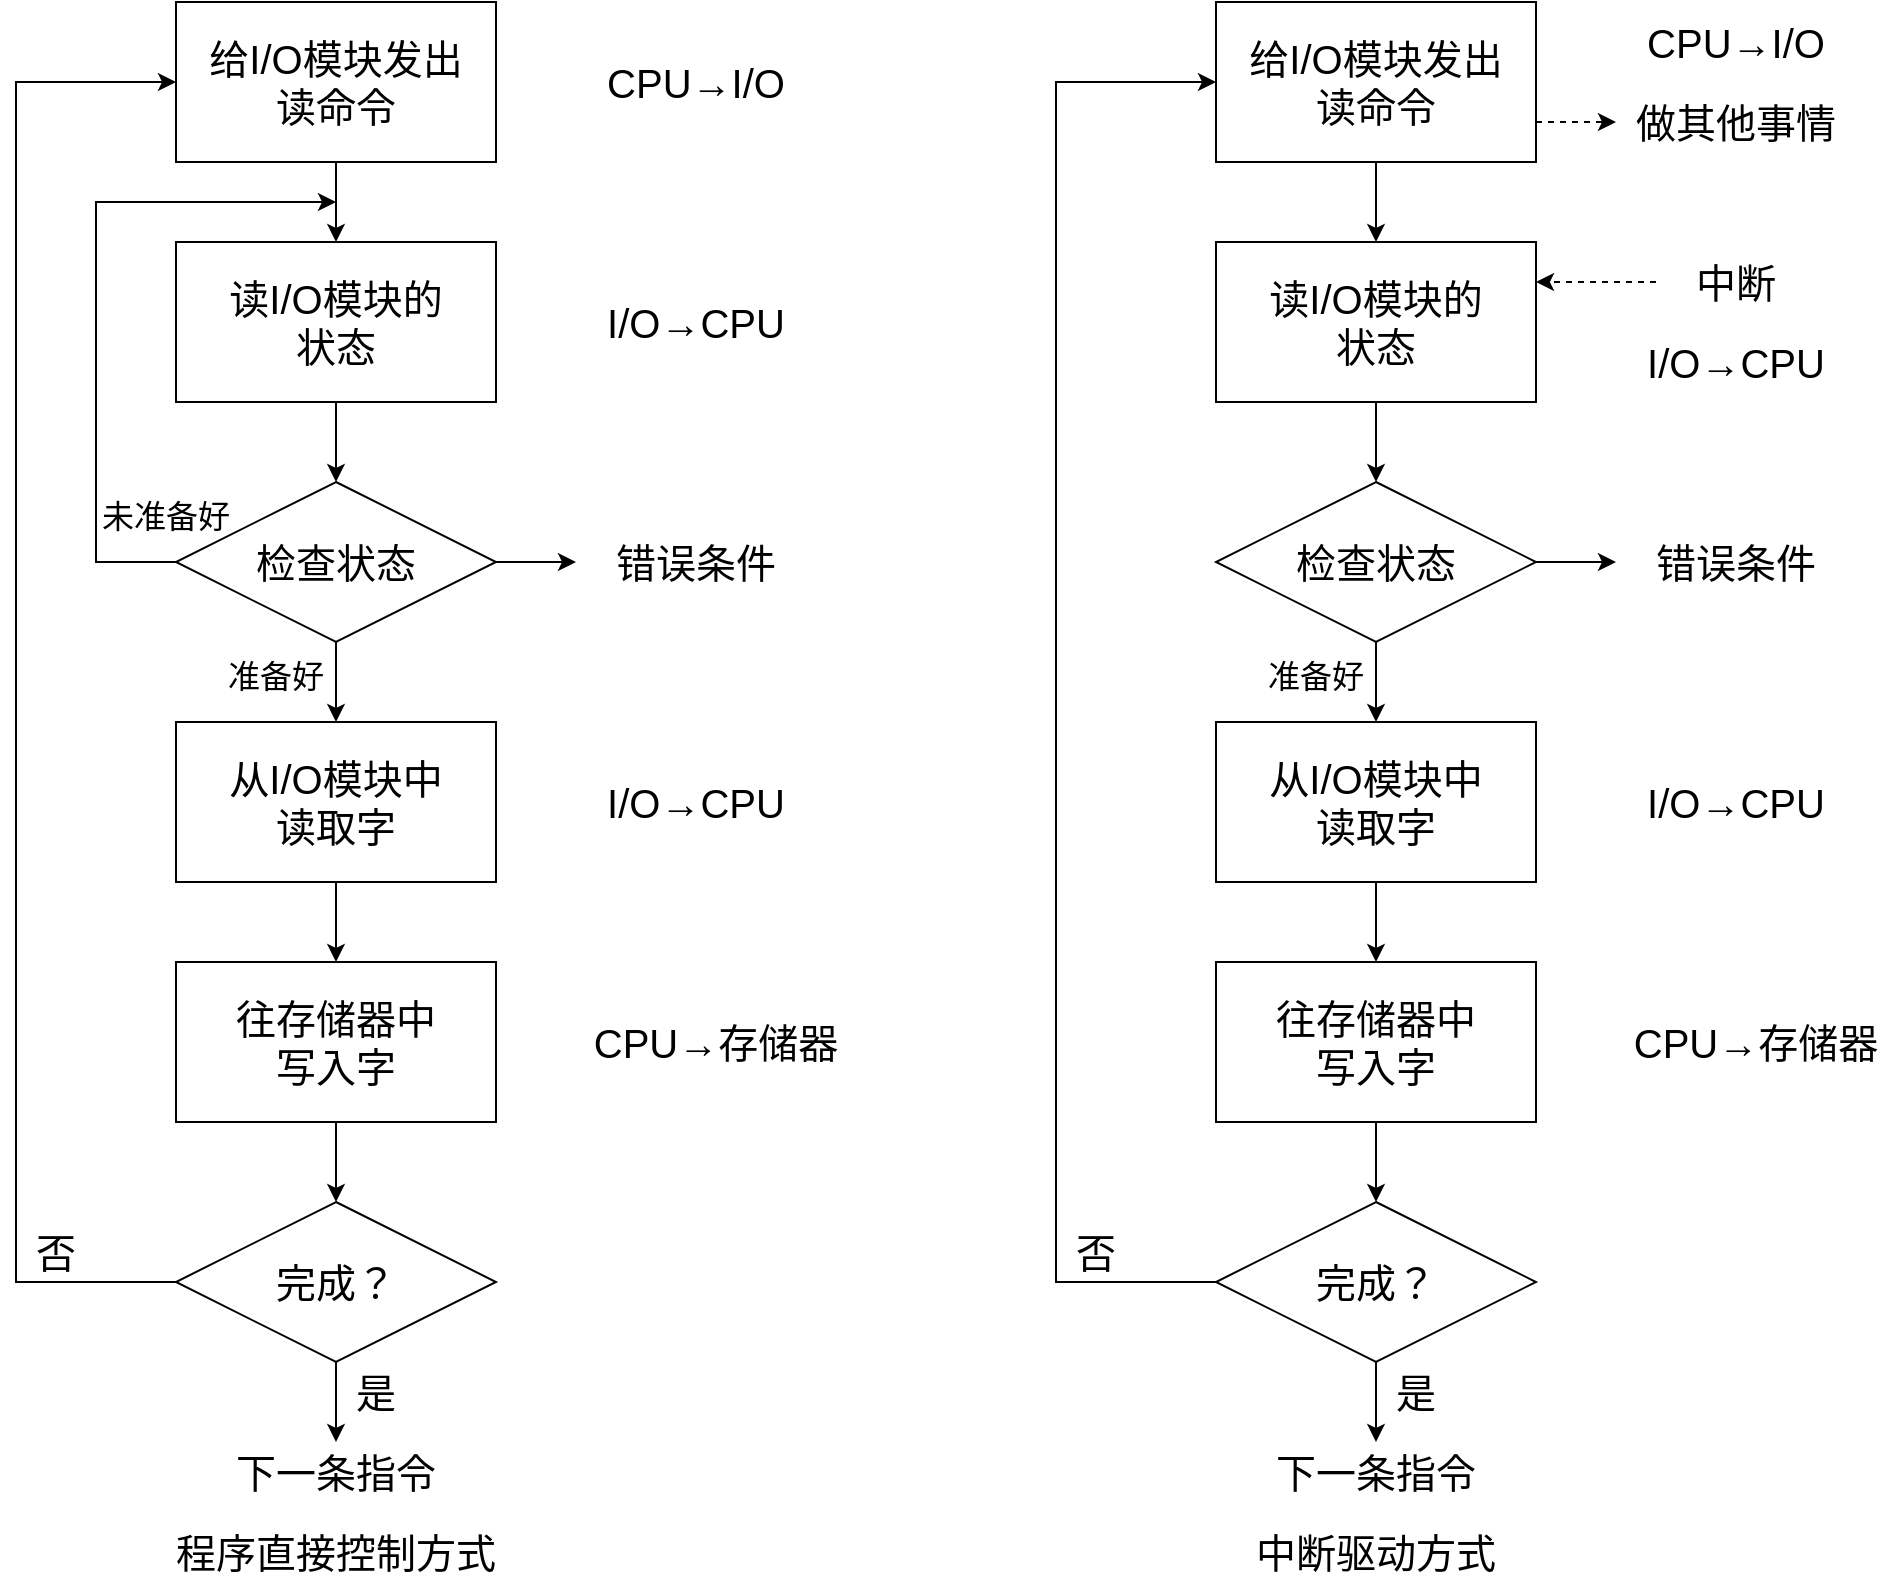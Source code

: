 <mxfile version="20.3.0" type="device" pages="17"><diagram id="Y2Jx5NIdWKZU4zK4qrH2" name="IO控制方式1"><mxGraphModel dx="1422" dy="904" grid="1" gridSize="10" guides="1" tooltips="1" connect="1" arrows="1" fold="1" page="1" pageScale="1" pageWidth="827" pageHeight="1169" math="0" shadow="0"><root><mxCell id="0"/><mxCell id="1" parent="0"/><mxCell id="0iANDhaK68rhJFhwHycn-3" value="" style="edgeStyle=orthogonalEdgeStyle;rounded=0;orthogonalLoop=1;jettySize=auto;html=1;fontSize=20;" parent="1" source="0iANDhaK68rhJFhwHycn-1" target="0iANDhaK68rhJFhwHycn-2" edge="1"><mxGeometry relative="1" as="geometry"/></mxCell><mxCell id="0iANDhaK68rhJFhwHycn-1" value="&lt;font style=&quot;font-size: 20px;&quot;&gt;给I/O模块发出&lt;br&gt;读命令&lt;/font&gt;" style="rounded=0;whiteSpace=wrap;html=1;fillColor=none;" parent="1" vertex="1"><mxGeometry x="120" y="40" width="160" height="80" as="geometry"/></mxCell><mxCell id="0iANDhaK68rhJFhwHycn-5" value="" style="edgeStyle=orthogonalEdgeStyle;rounded=0;orthogonalLoop=1;jettySize=auto;html=1;fontSize=20;" parent="1" source="0iANDhaK68rhJFhwHycn-2" target="0iANDhaK68rhJFhwHycn-4" edge="1"><mxGeometry relative="1" as="geometry"/></mxCell><mxCell id="0iANDhaK68rhJFhwHycn-2" value="&lt;font style=&quot;font-size: 20px;&quot;&gt;读I/O模块的&lt;br&gt;状态&lt;/font&gt;" style="rounded=0;whiteSpace=wrap;html=1;fillColor=none;" parent="1" vertex="1"><mxGeometry x="120" y="160" width="160" height="80" as="geometry"/></mxCell><mxCell id="0iANDhaK68rhJFhwHycn-6" style="edgeStyle=orthogonalEdgeStyle;rounded=0;orthogonalLoop=1;jettySize=auto;html=1;exitX=0;exitY=0.5;exitDx=0;exitDy=0;fontSize=20;" parent="1" source="0iANDhaK68rhJFhwHycn-4" edge="1"><mxGeometry relative="1" as="geometry"><mxPoint x="200" y="140" as="targetPoint"/><Array as="points"><mxPoint x="80" y="320"/><mxPoint x="80" y="140"/></Array></mxGeometry></mxCell><mxCell id="0iANDhaK68rhJFhwHycn-8" style="edgeStyle=orthogonalEdgeStyle;rounded=0;orthogonalLoop=1;jettySize=auto;html=1;exitX=0.5;exitY=1;exitDx=0;exitDy=0;fontSize=20;" parent="1" source="0iANDhaK68rhJFhwHycn-4" target="0iANDhaK68rhJFhwHycn-7" edge="1"><mxGeometry relative="1" as="geometry"/></mxCell><mxCell id="0iANDhaK68rhJFhwHycn-25" style="edgeStyle=orthogonalEdgeStyle;rounded=0;orthogonalLoop=1;jettySize=auto;html=1;exitX=1;exitY=0.5;exitDx=0;exitDy=0;entryX=0;entryY=0.5;entryDx=0;entryDy=0;fontSize=20;" parent="1" source="0iANDhaK68rhJFhwHycn-4" target="0iANDhaK68rhJFhwHycn-22" edge="1"><mxGeometry relative="1" as="geometry"/></mxCell><mxCell id="0iANDhaK68rhJFhwHycn-4" value="&lt;font style=&quot;font-size: 20px;&quot;&gt;检查状态&lt;/font&gt;" style="rhombus;whiteSpace=wrap;html=1;fillColor=none;rounded=0;" parent="1" vertex="1"><mxGeometry x="120" y="280" width="160" height="80" as="geometry"/></mxCell><mxCell id="0iANDhaK68rhJFhwHycn-10" value="" style="edgeStyle=orthogonalEdgeStyle;rounded=0;orthogonalLoop=1;jettySize=auto;html=1;fontSize=20;" parent="1" source="0iANDhaK68rhJFhwHycn-7" target="0iANDhaK68rhJFhwHycn-9" edge="1"><mxGeometry relative="1" as="geometry"/></mxCell><mxCell id="0iANDhaK68rhJFhwHycn-7" value="&lt;font style=&quot;font-size: 20px;&quot;&gt;从I/O模块中&lt;br&gt;读取字&lt;br&gt;&lt;/font&gt;" style="rounded=0;whiteSpace=wrap;html=1;fillColor=none;" parent="1" vertex="1"><mxGeometry x="120" y="400" width="160" height="80" as="geometry"/></mxCell><mxCell id="0iANDhaK68rhJFhwHycn-12" style="edgeStyle=orthogonalEdgeStyle;rounded=0;orthogonalLoop=1;jettySize=auto;html=1;exitX=0.5;exitY=1;exitDx=0;exitDy=0;entryX=0.5;entryY=0;entryDx=0;entryDy=0;fontSize=20;" parent="1" source="0iANDhaK68rhJFhwHycn-9" target="0iANDhaK68rhJFhwHycn-11" edge="1"><mxGeometry relative="1" as="geometry"/></mxCell><mxCell id="0iANDhaK68rhJFhwHycn-9" value="&lt;font style=&quot;font-size: 20px;&quot;&gt;往存储器中&lt;br&gt;写入字&lt;br&gt;&lt;/font&gt;" style="rounded=0;whiteSpace=wrap;html=1;fillColor=none;" parent="1" vertex="1"><mxGeometry x="120" y="520" width="160" height="80" as="geometry"/></mxCell><mxCell id="0iANDhaK68rhJFhwHycn-14" style="edgeStyle=orthogonalEdgeStyle;rounded=0;orthogonalLoop=1;jettySize=auto;html=1;exitX=0.5;exitY=1;exitDx=0;exitDy=0;entryX=0.5;entryY=0;entryDx=0;entryDy=0;fontSize=20;" parent="1" source="0iANDhaK68rhJFhwHycn-11" target="0iANDhaK68rhJFhwHycn-13" edge="1"><mxGeometry relative="1" as="geometry"/></mxCell><mxCell id="0iANDhaK68rhJFhwHycn-16" style="edgeStyle=orthogonalEdgeStyle;rounded=0;orthogonalLoop=1;jettySize=auto;html=1;exitX=0;exitY=0.5;exitDx=0;exitDy=0;entryX=0;entryY=0.5;entryDx=0;entryDy=0;fontSize=20;" parent="1" source="0iANDhaK68rhJFhwHycn-11" target="0iANDhaK68rhJFhwHycn-1" edge="1"><mxGeometry relative="1" as="geometry"><Array as="points"><mxPoint x="40" y="680"/><mxPoint x="40" y="80"/></Array></mxGeometry></mxCell><mxCell id="0iANDhaK68rhJFhwHycn-11" value="&lt;font style=&quot;font-size: 20px;&quot;&gt;完成？&lt;/font&gt;" style="rhombus;whiteSpace=wrap;html=1;fillColor=none;rounded=0;" parent="1" vertex="1"><mxGeometry x="120" y="640" width="160" height="80" as="geometry"/></mxCell><mxCell id="0iANDhaK68rhJFhwHycn-13" value="下一条指令" style="text;html=1;strokeColor=none;fillColor=none;align=center;verticalAlign=middle;whiteSpace=wrap;rounded=0;fontSize=20;" parent="1" vertex="1"><mxGeometry x="120" y="760" width="160" height="30" as="geometry"/></mxCell><mxCell id="0iANDhaK68rhJFhwHycn-15" value="是" style="text;html=1;strokeColor=none;fillColor=none;align=center;verticalAlign=middle;whiteSpace=wrap;rounded=0;fontSize=20;" parent="1" vertex="1"><mxGeometry x="200" y="720" width="40" height="30" as="geometry"/></mxCell><mxCell id="0iANDhaK68rhJFhwHycn-17" value="否" style="text;html=1;strokeColor=none;fillColor=none;align=center;verticalAlign=middle;whiteSpace=wrap;rounded=0;fontSize=20;" parent="1" vertex="1"><mxGeometry x="40" y="650" width="40" height="30" as="geometry"/></mxCell><mxCell id="0iANDhaK68rhJFhwHycn-18" value="&lt;font style=&quot;font-size: 16px;&quot;&gt;未准备好&lt;/font&gt;" style="text;html=1;strokeColor=none;fillColor=none;align=center;verticalAlign=middle;whiteSpace=wrap;rounded=0;fontSize=20;" parent="1" vertex="1"><mxGeometry x="80" y="280" width="70" height="30" as="geometry"/></mxCell><mxCell id="0iANDhaK68rhJFhwHycn-19" value="&lt;font style=&quot;font-size: 16px;&quot;&gt;准备好&lt;/font&gt;" style="text;html=1;strokeColor=none;fillColor=none;align=center;verticalAlign=middle;whiteSpace=wrap;rounded=0;fontSize=20;" parent="1" vertex="1"><mxGeometry x="140" y="360" width="60" height="30" as="geometry"/></mxCell><mxCell id="0iANDhaK68rhJFhwHycn-20" value="&lt;font style=&quot;font-size: 20px;&quot;&gt;CPU→I/O&lt;/font&gt;" style="text;html=1;strokeColor=none;fillColor=none;align=center;verticalAlign=middle;whiteSpace=wrap;rounded=0;fontSize=16;" parent="1" vertex="1"><mxGeometry x="320" y="65" width="120" height="30" as="geometry"/></mxCell><mxCell id="0iANDhaK68rhJFhwHycn-21" value="&lt;font style=&quot;font-size: 20px;&quot;&gt;I/O→CPU&lt;/font&gt;" style="text;html=1;strokeColor=none;fillColor=none;align=center;verticalAlign=middle;whiteSpace=wrap;rounded=0;fontSize=16;" parent="1" vertex="1"><mxGeometry x="320" y="185" width="120" height="30" as="geometry"/></mxCell><mxCell id="0iANDhaK68rhJFhwHycn-22" value="&lt;font style=&quot;font-size: 20px;&quot;&gt;错误条件&lt;/font&gt;" style="text;html=1;strokeColor=none;fillColor=none;align=center;verticalAlign=middle;whiteSpace=wrap;rounded=0;fontSize=16;" parent="1" vertex="1"><mxGeometry x="320" y="305" width="120" height="30" as="geometry"/></mxCell><mxCell id="0iANDhaK68rhJFhwHycn-23" value="&lt;font style=&quot;font-size: 20px;&quot;&gt;I/O→CPU&lt;/font&gt;" style="text;html=1;strokeColor=none;fillColor=none;align=center;verticalAlign=middle;whiteSpace=wrap;rounded=0;fontSize=16;" parent="1" vertex="1"><mxGeometry x="320" y="425" width="120" height="30" as="geometry"/></mxCell><mxCell id="0iANDhaK68rhJFhwHycn-24" value="&lt;font style=&quot;font-size: 20px;&quot;&gt;CPU→存储器&lt;/font&gt;" style="text;html=1;strokeColor=none;fillColor=none;align=center;verticalAlign=middle;whiteSpace=wrap;rounded=0;fontSize=16;" parent="1" vertex="1"><mxGeometry x="320" y="545" width="140" height="30" as="geometry"/></mxCell><mxCell id="0iANDhaK68rhJFhwHycn-26" value="程序直接控制方式" style="text;html=1;strokeColor=none;fillColor=none;align=center;verticalAlign=middle;whiteSpace=wrap;rounded=0;fontSize=20;" parent="1" vertex="1"><mxGeometry x="80" y="800" width="240" height="30" as="geometry"/></mxCell><mxCell id="0iANDhaK68rhJFhwHycn-27" value="" style="edgeStyle=orthogonalEdgeStyle;rounded=0;orthogonalLoop=1;jettySize=auto;html=1;fontSize=20;" parent="1" source="0iANDhaK68rhJFhwHycn-28" target="0iANDhaK68rhJFhwHycn-30" edge="1"><mxGeometry relative="1" as="geometry"/></mxCell><mxCell id="0iANDhaK68rhJFhwHycn-56" style="edgeStyle=orthogonalEdgeStyle;rounded=0;orthogonalLoop=1;jettySize=auto;html=1;exitX=1;exitY=0.75;exitDx=0;exitDy=0;fontSize=20;dashed=1;" parent="1" source="0iANDhaK68rhJFhwHycn-28" target="0iANDhaK68rhJFhwHycn-54" edge="1"><mxGeometry relative="1" as="geometry"/></mxCell><mxCell id="0iANDhaK68rhJFhwHycn-28" value="&lt;font style=&quot;font-size: 20px;&quot;&gt;给I/O模块发出&lt;br&gt;读命令&lt;/font&gt;" style="rounded=0;whiteSpace=wrap;html=1;fillColor=none;" parent="1" vertex="1"><mxGeometry x="640" y="40" width="160" height="80" as="geometry"/></mxCell><mxCell id="0iANDhaK68rhJFhwHycn-29" value="" style="edgeStyle=orthogonalEdgeStyle;rounded=0;orthogonalLoop=1;jettySize=auto;html=1;fontSize=20;" parent="1" source="0iANDhaK68rhJFhwHycn-30" target="0iANDhaK68rhJFhwHycn-34" edge="1"><mxGeometry relative="1" as="geometry"/></mxCell><mxCell id="0iANDhaK68rhJFhwHycn-30" value="&lt;font style=&quot;font-size: 20px;&quot;&gt;读I/O模块的&lt;br&gt;状态&lt;/font&gt;" style="rounded=0;whiteSpace=wrap;html=1;fillColor=none;" parent="1" vertex="1"><mxGeometry x="640" y="160" width="160" height="80" as="geometry"/></mxCell><mxCell id="0iANDhaK68rhJFhwHycn-32" style="edgeStyle=orthogonalEdgeStyle;rounded=0;orthogonalLoop=1;jettySize=auto;html=1;exitX=0.5;exitY=1;exitDx=0;exitDy=0;fontSize=20;" parent="1" source="0iANDhaK68rhJFhwHycn-34" target="0iANDhaK68rhJFhwHycn-36" edge="1"><mxGeometry relative="1" as="geometry"/></mxCell><mxCell id="0iANDhaK68rhJFhwHycn-33" style="edgeStyle=orthogonalEdgeStyle;rounded=0;orthogonalLoop=1;jettySize=auto;html=1;exitX=1;exitY=0.5;exitDx=0;exitDy=0;entryX=0;entryY=0.5;entryDx=0;entryDy=0;fontSize=20;" parent="1" source="0iANDhaK68rhJFhwHycn-34" target="0iANDhaK68rhJFhwHycn-49" edge="1"><mxGeometry relative="1" as="geometry"/></mxCell><mxCell id="0iANDhaK68rhJFhwHycn-34" value="&lt;font style=&quot;font-size: 20px;&quot;&gt;检查状态&lt;/font&gt;" style="rhombus;whiteSpace=wrap;html=1;fillColor=none;rounded=0;" parent="1" vertex="1"><mxGeometry x="640" y="280" width="160" height="80" as="geometry"/></mxCell><mxCell id="0iANDhaK68rhJFhwHycn-35" value="" style="edgeStyle=orthogonalEdgeStyle;rounded=0;orthogonalLoop=1;jettySize=auto;html=1;fontSize=20;" parent="1" source="0iANDhaK68rhJFhwHycn-36" target="0iANDhaK68rhJFhwHycn-38" edge="1"><mxGeometry relative="1" as="geometry"/></mxCell><mxCell id="0iANDhaK68rhJFhwHycn-36" value="&lt;font style=&quot;font-size: 20px;&quot;&gt;从I/O模块中&lt;br&gt;读取字&lt;br&gt;&lt;/font&gt;" style="rounded=0;whiteSpace=wrap;html=1;fillColor=none;" parent="1" vertex="1"><mxGeometry x="640" y="400" width="160" height="80" as="geometry"/></mxCell><mxCell id="0iANDhaK68rhJFhwHycn-37" style="edgeStyle=orthogonalEdgeStyle;rounded=0;orthogonalLoop=1;jettySize=auto;html=1;exitX=0.5;exitY=1;exitDx=0;exitDy=0;entryX=0.5;entryY=0;entryDx=0;entryDy=0;fontSize=20;" parent="1" source="0iANDhaK68rhJFhwHycn-38" target="0iANDhaK68rhJFhwHycn-41" edge="1"><mxGeometry relative="1" as="geometry"/></mxCell><mxCell id="0iANDhaK68rhJFhwHycn-38" value="&lt;font style=&quot;font-size: 20px;&quot;&gt;往存储器中&lt;br&gt;写入字&lt;br&gt;&lt;/font&gt;" style="rounded=0;whiteSpace=wrap;html=1;fillColor=none;" parent="1" vertex="1"><mxGeometry x="640" y="520" width="160" height="80" as="geometry"/></mxCell><mxCell id="0iANDhaK68rhJFhwHycn-39" style="edgeStyle=orthogonalEdgeStyle;rounded=0;orthogonalLoop=1;jettySize=auto;html=1;exitX=0.5;exitY=1;exitDx=0;exitDy=0;entryX=0.5;entryY=0;entryDx=0;entryDy=0;fontSize=20;" parent="1" source="0iANDhaK68rhJFhwHycn-41" target="0iANDhaK68rhJFhwHycn-42" edge="1"><mxGeometry relative="1" as="geometry"/></mxCell><mxCell id="0iANDhaK68rhJFhwHycn-40" style="edgeStyle=orthogonalEdgeStyle;rounded=0;orthogonalLoop=1;jettySize=auto;html=1;exitX=0;exitY=0.5;exitDx=0;exitDy=0;entryX=0;entryY=0.5;entryDx=0;entryDy=0;fontSize=20;" parent="1" source="0iANDhaK68rhJFhwHycn-41" target="0iANDhaK68rhJFhwHycn-28" edge="1"><mxGeometry relative="1" as="geometry"><Array as="points"><mxPoint x="560" y="680"/><mxPoint x="560" y="80"/></Array></mxGeometry></mxCell><mxCell id="0iANDhaK68rhJFhwHycn-41" value="&lt;font style=&quot;font-size: 20px;&quot;&gt;完成？&lt;/font&gt;" style="rhombus;whiteSpace=wrap;html=1;fillColor=none;rounded=0;" parent="1" vertex="1"><mxGeometry x="640" y="640" width="160" height="80" as="geometry"/></mxCell><mxCell id="0iANDhaK68rhJFhwHycn-42" value="下一条指令" style="text;html=1;strokeColor=none;fillColor=none;align=center;verticalAlign=middle;whiteSpace=wrap;rounded=0;fontSize=20;" parent="1" vertex="1"><mxGeometry x="640" y="760" width="160" height="30" as="geometry"/></mxCell><mxCell id="0iANDhaK68rhJFhwHycn-43" value="是" style="text;html=1;strokeColor=none;fillColor=none;align=center;verticalAlign=middle;whiteSpace=wrap;rounded=0;fontSize=20;" parent="1" vertex="1"><mxGeometry x="720" y="720" width="40" height="30" as="geometry"/></mxCell><mxCell id="0iANDhaK68rhJFhwHycn-44" value="否" style="text;html=1;strokeColor=none;fillColor=none;align=center;verticalAlign=middle;whiteSpace=wrap;rounded=0;fontSize=20;" parent="1" vertex="1"><mxGeometry x="560" y="650" width="40" height="30" as="geometry"/></mxCell><mxCell id="0iANDhaK68rhJFhwHycn-46" value="&lt;font style=&quot;font-size: 16px;&quot;&gt;准备好&lt;/font&gt;" style="text;html=1;strokeColor=none;fillColor=none;align=center;verticalAlign=middle;whiteSpace=wrap;rounded=0;fontSize=20;" parent="1" vertex="1"><mxGeometry x="660" y="360" width="60" height="30" as="geometry"/></mxCell><mxCell id="0iANDhaK68rhJFhwHycn-47" value="&lt;font style=&quot;font-size: 20px;&quot;&gt;CPU→I/O&lt;/font&gt;" style="text;html=1;strokeColor=none;fillColor=none;align=center;verticalAlign=middle;whiteSpace=wrap;rounded=0;fontSize=16;" parent="1" vertex="1"><mxGeometry x="840" y="40" width="120" height="40" as="geometry"/></mxCell><mxCell id="0iANDhaK68rhJFhwHycn-48" value="&lt;font style=&quot;font-size: 20px;&quot;&gt;I/O→CPU&lt;/font&gt;" style="text;html=1;strokeColor=none;fillColor=none;align=center;verticalAlign=middle;whiteSpace=wrap;rounded=0;fontSize=16;" parent="1" vertex="1"><mxGeometry x="840" y="200" width="120" height="40" as="geometry"/></mxCell><mxCell id="0iANDhaK68rhJFhwHycn-49" value="&lt;font style=&quot;font-size: 20px;&quot;&gt;错误条件&lt;/font&gt;" style="text;html=1;strokeColor=none;fillColor=none;align=center;verticalAlign=middle;whiteSpace=wrap;rounded=0;fontSize=16;" parent="1" vertex="1"><mxGeometry x="840" y="305" width="120" height="30" as="geometry"/></mxCell><mxCell id="0iANDhaK68rhJFhwHycn-50" value="&lt;font style=&quot;font-size: 20px;&quot;&gt;I/O→CPU&lt;/font&gt;" style="text;html=1;strokeColor=none;fillColor=none;align=center;verticalAlign=middle;whiteSpace=wrap;rounded=0;fontSize=16;" parent="1" vertex="1"><mxGeometry x="840" y="425" width="120" height="30" as="geometry"/></mxCell><mxCell id="0iANDhaK68rhJFhwHycn-51" value="&lt;font style=&quot;font-size: 20px;&quot;&gt;CPU→存储器&lt;/font&gt;" style="text;html=1;strokeColor=none;fillColor=none;align=center;verticalAlign=middle;whiteSpace=wrap;rounded=0;fontSize=16;" parent="1" vertex="1"><mxGeometry x="840" y="545" width="140" height="30" as="geometry"/></mxCell><mxCell id="0iANDhaK68rhJFhwHycn-52" value="中断驱动方式" style="text;html=1;strokeColor=none;fillColor=none;align=center;verticalAlign=middle;whiteSpace=wrap;rounded=0;fontSize=20;" parent="1" vertex="1"><mxGeometry x="600" y="800" width="240" height="30" as="geometry"/></mxCell><mxCell id="0iANDhaK68rhJFhwHycn-54" value="&lt;font style=&quot;font-size: 20px;&quot;&gt;做其他事情&lt;/font&gt;" style="text;html=1;strokeColor=none;fillColor=none;align=center;verticalAlign=middle;whiteSpace=wrap;rounded=0;fontSize=16;" parent="1" vertex="1"><mxGeometry x="840" y="80" width="120" height="40" as="geometry"/></mxCell><mxCell id="0iANDhaK68rhJFhwHycn-57" style="edgeStyle=orthogonalEdgeStyle;rounded=0;orthogonalLoop=1;jettySize=auto;html=1;exitX=0;exitY=0.5;exitDx=0;exitDy=0;entryX=1;entryY=0.25;entryDx=0;entryDy=0;dashed=1;fontSize=20;" parent="1" source="0iANDhaK68rhJFhwHycn-55" target="0iANDhaK68rhJFhwHycn-30" edge="1"><mxGeometry relative="1" as="geometry"/></mxCell><mxCell id="0iANDhaK68rhJFhwHycn-55" value="&lt;font style=&quot;font-size: 20px;&quot;&gt;中断&lt;/font&gt;" style="text;html=1;strokeColor=none;fillColor=none;align=center;verticalAlign=middle;whiteSpace=wrap;rounded=0;fontSize=16;" parent="1" vertex="1"><mxGeometry x="860" y="160" width="80" height="40" as="geometry"/></mxCell></root></mxGraphModel></diagram><diagram id="6mc2Rn4aQuqUYzaQ2mSz" name="IO控制器"><mxGraphModel dx="1865" dy="689" grid="1" gridSize="10" guides="1" tooltips="1" connect="1" arrows="1" fold="1" page="1" pageScale="1" pageWidth="827" pageHeight="1169" math="0" shadow="0"><root><mxCell id="0"/><mxCell id="1" parent="0"/><mxCell id="bbrVd7YuM5TCJyP9k51g-7" value="" style="rounded=0;whiteSpace=wrap;html=1;fontSize=20;fillColor=#dae8fc;strokeColor=#6c8ebf;" parent="1" vertex="1"><mxGeometry x="200" y="240" width="600" height="320" as="geometry"/></mxCell><mxCell id="bbrVd7YuM5TCJyP9k51g-9" value="" style="rounded=0;whiteSpace=wrap;html=1;fontSize=20;fillColor=#fff2cc;strokeColor=#d6b656;" parent="1" vertex="1"><mxGeometry x="220" y="260" width="160" height="280" as="geometry"/></mxCell><mxCell id="bbrVd7YuM5TCJyP9k51g-15" style="edgeStyle=orthogonalEdgeStyle;rounded=0;orthogonalLoop=1;jettySize=auto;html=1;exitX=0;exitY=0.25;exitDx=0;exitDy=0;entryX=1;entryY=0.5;entryDx=0;entryDy=0;fontSize=20;" parent="1" source="bbrVd7YuM5TCJyP9k51g-5" target="bbrVd7YuM5TCJyP9k51g-4" edge="1"><mxGeometry relative="1" as="geometry"/></mxCell><mxCell id="bbrVd7YuM5TCJyP9k51g-47" style="edgeStyle=orthogonalEdgeStyle;rounded=0;orthogonalLoop=1;jettySize=auto;html=1;exitX=0.75;exitY=0;exitDx=0;exitDy=0;entryX=0;entryY=0.5;entryDx=0;entryDy=0;fontSize=20;startArrow=classic;startFill=1;" parent="1" source="bbrVd7YuM5TCJyP9k51g-5" target="bbrVd7YuM5TCJyP9k51g-42" edge="1"><mxGeometry relative="1" as="geometry"/></mxCell><mxCell id="bbrVd7YuM5TCJyP9k51g-5" value="I/O逻辑" style="rounded=0;whiteSpace=wrap;html=1;fontSize=20;fillColor=#f5f5f5;fontColor=#333333;strokeColor=#666666;" parent="1" vertex="1"><mxGeometry x="440" y="460" width="120" height="80" as="geometry"/></mxCell><mxCell id="bbrVd7YuM5TCJyP9k51g-13" style="edgeStyle=orthogonalEdgeStyle;rounded=0;orthogonalLoop=1;jettySize=auto;html=1;exitX=0;exitY=0.5;exitDx=0;exitDy=0;entryX=1;entryY=0.5;entryDx=0;entryDy=0;fontSize=20;startArrow=classic;startFill=1;" parent="1" source="bbrVd7YuM5TCJyP9k51g-6" target="bbrVd7YuM5TCJyP9k51g-5" edge="1"><mxGeometry relative="1" as="geometry"/></mxCell><mxCell id="bbrVd7YuM5TCJyP9k51g-37" style="edgeStyle=orthogonalEdgeStyle;rounded=0;orthogonalLoop=1;jettySize=auto;html=1;exitX=1;exitY=0.25;exitDx=0;exitDy=0;entryX=0;entryY=0.5;entryDx=0;entryDy=0;fontSize=20;startArrow=classic;startFill=1;" parent="1" source="bbrVd7YuM5TCJyP9k51g-6" target="bbrVd7YuM5TCJyP9k51g-33" edge="1"><mxGeometry relative="1" as="geometry"/></mxCell><mxCell id="bbrVd7YuM5TCJyP9k51g-39" style="edgeStyle=orthogonalEdgeStyle;rounded=0;orthogonalLoop=1;jettySize=auto;html=1;exitX=1;exitY=0.75;exitDx=0;exitDy=0;fontSize=20;startArrow=none;startFill=0;" parent="1" source="bbrVd7YuM5TCJyP9k51g-6" target="bbrVd7YuM5TCJyP9k51g-35" edge="1"><mxGeometry relative="1" as="geometry"/></mxCell><mxCell id="bbrVd7YuM5TCJyP9k51g-6" value="控制器与&lt;br&gt;设备的接口" style="rounded=0;whiteSpace=wrap;html=1;fontSize=20;fillColor=#f5f5f5;fontColor=#333333;strokeColor=#666666;" parent="1" vertex="1"><mxGeometry x="640" y="460" width="120" height="80" as="geometry"/></mxCell><mxCell id="bbrVd7YuM5TCJyP9k51g-20" style="edgeStyle=orthogonalEdgeStyle;rounded=0;orthogonalLoop=1;jettySize=auto;html=1;exitX=0;exitY=0.5;exitDx=0;exitDy=0;entryX=0.5;entryY=0;entryDx=0;entryDy=0;fontSize=20;startArrow=classic;startFill=1;" parent="1" source="bbrVd7YuM5TCJyP9k51g-2" target="bbrVd7YuM5TCJyP9k51g-19" edge="1"><mxGeometry relative="1" as="geometry"/></mxCell><mxCell id="bbrVd7YuM5TCJyP9k51g-28" style="edgeStyle=orthogonalEdgeStyle;rounded=0;orthogonalLoop=1;jettySize=auto;html=1;exitX=1;exitY=0.5;exitDx=0;exitDy=0;entryX=0.5;entryY=0;entryDx=0;entryDy=0;fontSize=20;startArrow=classic;startFill=1;" parent="1" source="bbrVd7YuM5TCJyP9k51g-2" target="bbrVd7YuM5TCJyP9k51g-5" edge="1"><mxGeometry relative="1" as="geometry"/></mxCell><mxCell id="bbrVd7YuM5TCJyP9k51g-2" value="数据寄存器" style="rounded=0;whiteSpace=wrap;html=1;fontSize=20;fillColor=#f5f5f5;fontColor=#333333;strokeColor=#666666;" parent="1" vertex="1"><mxGeometry x="240" y="310" width="120" height="40" as="geometry"/></mxCell><mxCell id="bbrVd7YuM5TCJyP9k51g-21" style="edgeStyle=orthogonalEdgeStyle;rounded=0;orthogonalLoop=1;jettySize=auto;html=1;exitX=0;exitY=0.5;exitDx=0;exitDy=0;entryX=0.5;entryY=0;entryDx=0;entryDy=0;fontSize=20;startArrow=classic;startFill=1;" parent="1" source="bbrVd7YuM5TCJyP9k51g-3" target="bbrVd7YuM5TCJyP9k51g-19" edge="1"><mxGeometry relative="1" as="geometry"/></mxCell><mxCell id="bbrVd7YuM5TCJyP9k51g-27" style="edgeStyle=orthogonalEdgeStyle;rounded=0;orthogonalLoop=1;jettySize=auto;html=1;exitX=1;exitY=0.5;exitDx=0;exitDy=0;entryX=0.25;entryY=0;entryDx=0;entryDy=0;fontSize=20;" parent="1" source="bbrVd7YuM5TCJyP9k51g-3" target="bbrVd7YuM5TCJyP9k51g-5" edge="1"><mxGeometry relative="1" as="geometry"/></mxCell><mxCell id="bbrVd7YuM5TCJyP9k51g-3" value="控制寄存器" style="rounded=0;whiteSpace=wrap;html=1;fontSize=20;fillColor=#f5f5f5;fontColor=#333333;strokeColor=#666666;" parent="1" vertex="1"><mxGeometry x="240" y="370" width="120" height="40" as="geometry"/></mxCell><mxCell id="bbrVd7YuM5TCJyP9k51g-23" style="edgeStyle=orthogonalEdgeStyle;rounded=0;orthogonalLoop=1;jettySize=auto;html=1;exitX=0;exitY=0.5;exitDx=0;exitDy=0;entryX=0.5;entryY=0;entryDx=0;entryDy=0;fontSize=20;" parent="1" source="bbrVd7YuM5TCJyP9k51g-4" target="bbrVd7YuM5TCJyP9k51g-19" edge="1"><mxGeometry relative="1" as="geometry"/></mxCell><mxCell id="bbrVd7YuM5TCJyP9k51g-4" value="状态寄存器" style="rounded=0;whiteSpace=wrap;html=1;fontSize=20;fillColor=#f5f5f5;fontColor=#333333;strokeColor=#666666;" parent="1" vertex="1"><mxGeometry x="240" y="430" width="120" height="40" as="geometry"/></mxCell><mxCell id="bbrVd7YuM5TCJyP9k51g-10" value="&lt;b&gt;CPU与I/O&lt;br&gt;控制器的接口&lt;/b&gt;" style="text;html=1;strokeColor=none;fillColor=none;align=center;verticalAlign=middle;whiteSpace=wrap;rounded=0;fontSize=20;" parent="1" vertex="1"><mxGeometry x="230" y="259" width="140" height="50" as="geometry"/></mxCell><mxCell id="bbrVd7YuM5TCJyP9k51g-14" value="······" style="text;html=1;strokeColor=none;fillColor=none;align=center;verticalAlign=middle;whiteSpace=wrap;rounded=0;fontSize=20;" parent="1" vertex="1"><mxGeometry x="640" y="385" width="120" height="30" as="geometry"/></mxCell><mxCell id="bbrVd7YuM5TCJyP9k51g-25" style="edgeStyle=orthogonalEdgeStyle;rounded=0;orthogonalLoop=1;jettySize=auto;html=1;exitX=1;exitY=0.25;exitDx=0;exitDy=0;entryX=0;entryY=0.5;entryDx=0;entryDy=0;fontSize=20;" parent="1" source="bbrVd7YuM5TCJyP9k51g-19" target="bbrVd7YuM5TCJyP9k51g-5" edge="1"><mxGeometry relative="1" as="geometry"/></mxCell><mxCell id="bbrVd7YuM5TCJyP9k51g-26" style="edgeStyle=orthogonalEdgeStyle;rounded=0;orthogonalLoop=1;jettySize=auto;html=1;exitX=1;exitY=0.5;exitDx=0;exitDy=0;entryX=0;entryY=0.75;entryDx=0;entryDy=0;fontSize=20;" parent="1" source="bbrVd7YuM5TCJyP9k51g-19" target="bbrVd7YuM5TCJyP9k51g-5" edge="1"><mxGeometry relative="1" as="geometry"/></mxCell><mxCell id="bbrVd7YuM5TCJyP9k51g-19" value="CPU" style="rounded=0;whiteSpace=wrap;html=1;fontSize=20;fillColor=#f5f5f5;fontColor=#333333;strokeColor=#666666;" parent="1" vertex="1"><mxGeometry x="-20" y="480" width="120" height="80" as="geometry"/></mxCell><mxCell id="bbrVd7YuM5TCJyP9k51g-29" value="数据总线" style="text;html=1;strokeColor=none;fillColor=none;align=center;verticalAlign=middle;whiteSpace=wrap;rounded=0;fontSize=20;" parent="1" vertex="1"><mxGeometry x="100" y="300" width="100" height="30" as="geometry"/></mxCell><mxCell id="bbrVd7YuM5TCJyP9k51g-30" value="地址线" style="text;html=1;strokeColor=none;fillColor=none;align=center;verticalAlign=middle;whiteSpace=wrap;rounded=0;fontSize=20;" parent="1" vertex="1"><mxGeometry x="100" y="470" width="100" height="30" as="geometry"/></mxCell><mxCell id="bbrVd7YuM5TCJyP9k51g-32" value="控制线" style="text;html=1;strokeColor=none;fillColor=none;align=center;verticalAlign=middle;whiteSpace=wrap;rounded=0;fontSize=20;" parent="1" vertex="1"><mxGeometry x="100" y="520" width="100" height="30" as="geometry"/></mxCell><mxCell id="bbrVd7YuM5TCJyP9k51g-33" value="数据" style="text;html=1;strokeColor=none;fillColor=none;align=center;verticalAlign=middle;whiteSpace=wrap;rounded=0;fontSize=20;" parent="1" vertex="1"><mxGeometry x="840" y="470" width="60" height="20" as="geometry"/></mxCell><mxCell id="bbrVd7YuM5TCJyP9k51g-38" style="edgeStyle=orthogonalEdgeStyle;rounded=0;orthogonalLoop=1;jettySize=auto;html=1;exitX=0;exitY=0.5;exitDx=0;exitDy=0;entryX=1;entryY=0.5;entryDx=0;entryDy=0;fontSize=20;startArrow=none;startFill=0;" parent="1" source="bbrVd7YuM5TCJyP9k51g-34" target="bbrVd7YuM5TCJyP9k51g-6" edge="1"><mxGeometry relative="1" as="geometry"/></mxCell><mxCell id="bbrVd7YuM5TCJyP9k51g-34" value="状态" style="text;html=1;strokeColor=none;fillColor=none;align=center;verticalAlign=middle;whiteSpace=wrap;rounded=0;fontSize=20;" parent="1" vertex="1"><mxGeometry x="840" y="490" width="60" height="20" as="geometry"/></mxCell><mxCell id="bbrVd7YuM5TCJyP9k51g-35" value="控制" style="text;html=1;strokeColor=none;fillColor=none;align=center;verticalAlign=middle;whiteSpace=wrap;rounded=0;fontSize=20;" parent="1" vertex="1"><mxGeometry x="840" y="512.5" width="60" height="15" as="geometry"/></mxCell><mxCell id="bbrVd7YuM5TCJyP9k51g-40" style="edgeStyle=orthogonalEdgeStyle;rounded=0;orthogonalLoop=1;jettySize=auto;html=1;exitX=1;exitY=0.25;exitDx=0;exitDy=0;entryX=0;entryY=0.5;entryDx=0;entryDy=0;fontSize=20;startArrow=classic;startFill=1;" parent="1" source="bbrVd7YuM5TCJyP9k51g-42" target="bbrVd7YuM5TCJyP9k51g-43" edge="1"><mxGeometry relative="1" as="geometry"/></mxCell><mxCell id="bbrVd7YuM5TCJyP9k51g-41" style="edgeStyle=orthogonalEdgeStyle;rounded=0;orthogonalLoop=1;jettySize=auto;html=1;exitX=1;exitY=0.75;exitDx=0;exitDy=0;fontSize=20;startArrow=none;startFill=0;" parent="1" source="bbrVd7YuM5TCJyP9k51g-42" target="bbrVd7YuM5TCJyP9k51g-46" edge="1"><mxGeometry relative="1" as="geometry"/></mxCell><mxCell id="bbrVd7YuM5TCJyP9k51g-42" value="控制器与&lt;br&gt;设备的接口" style="rounded=0;whiteSpace=wrap;html=1;fontSize=20;fillColor=#f5f5f5;fontColor=#333333;strokeColor=#666666;" parent="1" vertex="1"><mxGeometry x="640" y="260" width="120" height="80" as="geometry"/></mxCell><mxCell id="bbrVd7YuM5TCJyP9k51g-43" value="数据" style="text;html=1;strokeColor=none;fillColor=none;align=center;verticalAlign=middle;whiteSpace=wrap;rounded=0;fontSize=20;" parent="1" vertex="1"><mxGeometry x="840" y="270" width="60" height="20" as="geometry"/></mxCell><mxCell id="bbrVd7YuM5TCJyP9k51g-44" style="edgeStyle=orthogonalEdgeStyle;rounded=0;orthogonalLoop=1;jettySize=auto;html=1;exitX=0;exitY=0.5;exitDx=0;exitDy=0;entryX=1;entryY=0.5;entryDx=0;entryDy=0;fontSize=20;startArrow=none;startFill=0;" parent="1" source="bbrVd7YuM5TCJyP9k51g-45" target="bbrVd7YuM5TCJyP9k51g-42" edge="1"><mxGeometry relative="1" as="geometry"/></mxCell><mxCell id="bbrVd7YuM5TCJyP9k51g-45" value="状态" style="text;html=1;strokeColor=none;fillColor=none;align=center;verticalAlign=middle;whiteSpace=wrap;rounded=0;fontSize=20;" parent="1" vertex="1"><mxGeometry x="840" y="290" width="60" height="20" as="geometry"/></mxCell><mxCell id="bbrVd7YuM5TCJyP9k51g-46" value="控制" style="text;html=1;strokeColor=none;fillColor=none;align=center;verticalAlign=middle;whiteSpace=wrap;rounded=0;fontSize=20;" parent="1" vertex="1"><mxGeometry x="840" y="312.5" width="60" height="15" as="geometry"/></mxCell><mxCell id="bbrVd7YuM5TCJyP9k51g-48" value="&lt;b&gt;I/O控制器&lt;/b&gt;" style="text;html=1;strokeColor=none;fillColor=none;align=center;verticalAlign=middle;whiteSpace=wrap;rounded=0;fontSize=20;" parent="1" vertex="1"><mxGeometry x="440" y="259" width="120" height="30" as="geometry"/></mxCell></root></mxGraphModel></diagram><diagram id="6HP9b4hHeV5akmG5iTb-" name="通道控制方式"><mxGraphModel dx="1038" dy="689" grid="1" gridSize="10" guides="1" tooltips="1" connect="1" arrows="1" fold="1" page="1" pageScale="1" pageWidth="827" pageHeight="1169" math="0" shadow="0"><root><mxCell id="0"/><mxCell id="1" parent="0"/><mxCell id="7YH-nxafLY6hrdqqHQPP-4" value="" style="edgeStyle=orthogonalEdgeStyle;rounded=0;orthogonalLoop=1;jettySize=auto;html=1;fontSize=20;startArrow=none;startFill=0;" parent="1" source="7YH-nxafLY6hrdqqHQPP-2" target="7YH-nxafLY6hrdqqHQPP-3" edge="1"><mxGeometry relative="1" as="geometry"/></mxCell><mxCell id="7YH-nxafLY6hrdqqHQPP-9" style="edgeStyle=orthogonalEdgeStyle;rounded=0;orthogonalLoop=1;jettySize=auto;html=1;exitX=1;exitY=0.5;exitDx=0;exitDy=0;entryX=0;entryY=0.5;entryDx=0;entryDy=0;fontSize=20;startArrow=none;startFill=0;dashed=1;" parent="1" source="7YH-nxafLY6hrdqqHQPP-2" target="7YH-nxafLY6hrdqqHQPP-7" edge="1"><mxGeometry relative="1" as="geometry"/></mxCell><mxCell id="7YH-nxafLY6hrdqqHQPP-2" value="CPU给通道&lt;br&gt;发出指令" style="rounded=0;whiteSpace=wrap;html=1;fontSize=20;fillColor=none;" parent="1" vertex="1"><mxGeometry x="120" y="160" width="120" height="60" as="geometry"/></mxCell><mxCell id="7YH-nxafLY6hrdqqHQPP-6" style="edgeStyle=orthogonalEdgeStyle;rounded=0;orthogonalLoop=1;jettySize=auto;html=1;exitX=0.5;exitY=1;exitDx=0;exitDy=0;entryX=0.5;entryY=0;entryDx=0;entryDy=0;fontSize=20;startArrow=none;startFill=0;" parent="1" source="7YH-nxafLY6hrdqqHQPP-3" target="7YH-nxafLY6hrdqqHQPP-5" edge="1"><mxGeometry relative="1" as="geometry"/></mxCell><mxCell id="7YH-nxafLY6hrdqqHQPP-3" value="CPU进行&lt;br&gt;中断处理" style="rounded=0;whiteSpace=wrap;html=1;fontSize=20;fillColor=none;" parent="1" vertex="1"><mxGeometry x="120" y="280" width="120" height="60" as="geometry"/></mxCell><mxCell id="7YH-nxafLY6hrdqqHQPP-5" value="执行后续操作" style="text;html=1;strokeColor=none;fillColor=none;align=center;verticalAlign=middle;whiteSpace=wrap;rounded=0;fontSize=20;" parent="1" vertex="1"><mxGeometry x="110" y="400" width="140" height="30" as="geometry"/></mxCell><mxCell id="7YH-nxafLY6hrdqqHQPP-7" value="CPU做其他事情&lt;br&gt;通道自主完成I/O" style="text;html=1;strokeColor=none;fillColor=none;align=left;verticalAlign=middle;whiteSpace=wrap;rounded=0;fontSize=20;" parent="1" vertex="1"><mxGeometry x="320" y="160" width="160" height="60" as="geometry"/></mxCell><mxCell id="26MNjgqv0pRGavgOZklL-1" style="edgeStyle=orthogonalEdgeStyle;rounded=0;orthogonalLoop=1;jettySize=auto;html=1;exitX=0;exitY=0.5;exitDx=0;exitDy=0;entryX=1;entryY=0.5;entryDx=0;entryDy=0;dashed=1;" edge="1" parent="1" source="7YH-nxafLY6hrdqqHQPP-8" target="7YH-nxafLY6hrdqqHQPP-3"><mxGeometry relative="1" as="geometry"/></mxCell><mxCell id="7YH-nxafLY6hrdqqHQPP-8" value="中断信号" style="text;html=1;strokeColor=none;fillColor=none;align=left;verticalAlign=middle;whiteSpace=wrap;rounded=0;fontSize=20;" parent="1" vertex="1"><mxGeometry x="320" y="280" width="160" height="60" as="geometry"/></mxCell></root></mxGraphModel></diagram><diagram id="YtEyx05xgr39zSmYnPEL" name="DMA方式"><mxGraphModel dx="1038" dy="689" grid="1" gridSize="10" guides="1" tooltips="1" connect="1" arrows="1" fold="1" page="1" pageScale="1" pageWidth="827" pageHeight="1169" math="0" shadow="0"><root><mxCell id="0"/><mxCell id="1" parent="0"/><mxCell id="gDZ9hF7pnXSydHQN_6t1-1" value="" style="edgeStyle=orthogonalEdgeStyle;rounded=0;orthogonalLoop=1;jettySize=auto;html=1;fontSize=20;startArrow=none;startFill=0;" edge="1" parent="1" source="gDZ9hF7pnXSydHQN_6t1-3" target="gDZ9hF7pnXSydHQN_6t1-6"><mxGeometry relative="1" as="geometry"/></mxCell><mxCell id="gDZ9hF7pnXSydHQN_6t1-14" style="edgeStyle=orthogonalEdgeStyle;rounded=0;orthogonalLoop=1;jettySize=auto;html=1;exitX=1;exitY=0.75;exitDx=0;exitDy=0;entryX=0;entryY=0.5;entryDx=0;entryDy=0;dashed=1;" edge="1" parent="1" source="gDZ9hF7pnXSydHQN_6t1-3" target="gDZ9hF7pnXSydHQN_6t1-10"><mxGeometry relative="1" as="geometry"/></mxCell><mxCell id="gDZ9hF7pnXSydHQN_6t1-3" value="CPU给I/O模块&lt;br&gt;发出读块命令" style="rounded=0;whiteSpace=wrap;html=1;fontSize=20;fillColor=none;" vertex="1" parent="1"><mxGeometry x="80" y="160" width="160" height="60" as="geometry"/></mxCell><mxCell id="gDZ9hF7pnXSydHQN_6t1-4" style="edgeStyle=orthogonalEdgeStyle;rounded=0;orthogonalLoop=1;jettySize=auto;html=1;exitX=0.5;exitY=1;exitDx=0;exitDy=0;entryX=0.5;entryY=0;entryDx=0;entryDy=0;fontSize=20;startArrow=none;startFill=0;" edge="1" parent="1" source="gDZ9hF7pnXSydHQN_6t1-6" target="gDZ9hF7pnXSydHQN_6t1-7"><mxGeometry relative="1" as="geometry"/></mxCell><mxCell id="gDZ9hF7pnXSydHQN_6t1-6" value="CPU读DMA模块&lt;br&gt;的状态" style="rounded=0;whiteSpace=wrap;html=1;fontSize=20;fillColor=none;" vertex="1" parent="1"><mxGeometry x="80" y="280" width="160" height="60" as="geometry"/></mxCell><mxCell id="gDZ9hF7pnXSydHQN_6t1-7" value="下一条指令" style="text;html=1;strokeColor=none;fillColor=none;align=center;verticalAlign=middle;whiteSpace=wrap;rounded=0;fontSize=20;" vertex="1" parent="1"><mxGeometry x="90" y="400" width="140" height="30" as="geometry"/></mxCell><mxCell id="gDZ9hF7pnXSydHQN_6t1-8" value="CPU→DMA" style="text;html=1;strokeColor=none;fillColor=none;align=left;verticalAlign=middle;whiteSpace=wrap;rounded=0;fontSize=20;" vertex="1" parent="1"><mxGeometry x="320" y="160" width="160" height="30" as="geometry"/></mxCell><mxCell id="gDZ9hF7pnXSydHQN_6t1-13" style="edgeStyle=orthogonalEdgeStyle;rounded=0;orthogonalLoop=1;jettySize=auto;html=1;exitX=0;exitY=0.5;exitDx=0;exitDy=0;entryX=1;entryY=0.25;entryDx=0;entryDy=0;dashed=1;" edge="1" parent="1" source="gDZ9hF7pnXSydHQN_6t1-9" target="gDZ9hF7pnXSydHQN_6t1-6"><mxGeometry relative="1" as="geometry"/></mxCell><mxCell id="gDZ9hF7pnXSydHQN_6t1-9" value="中断" style="text;html=1;strokeColor=none;fillColor=none;align=left;verticalAlign=middle;whiteSpace=wrap;rounded=0;fontSize=20;" vertex="1" parent="1"><mxGeometry x="320" y="280" width="160" height="30" as="geometry"/></mxCell><mxCell id="gDZ9hF7pnXSydHQN_6t1-10" value="做其他事情" style="text;html=1;strokeColor=none;fillColor=none;align=left;verticalAlign=middle;whiteSpace=wrap;rounded=0;fontSize=20;" vertex="1" parent="1"><mxGeometry x="320" y="190" width="160" height="30" as="geometry"/></mxCell><mxCell id="gDZ9hF7pnXSydHQN_6t1-11" value="DMA→CPU" style="text;html=1;strokeColor=none;fillColor=none;align=left;verticalAlign=middle;whiteSpace=wrap;rounded=0;fontSize=20;" vertex="1" parent="1"><mxGeometry x="320" y="310" width="160" height="30" as="geometry"/></mxCell></root></mxGraphModel></diagram><diagram id="eOEFV-VNY16twaL5U7KY" name="中断处理程序"><mxGraphModel dx="1038" dy="689" grid="1" gridSize="10" guides="1" tooltips="1" connect="1" arrows="1" fold="1" page="1" pageScale="1" pageWidth="827" pageHeight="1169" math="0" shadow="0"><root><mxCell id="0"/><mxCell id="1" parent="0"/><mxCell id="mpIadH-7abCje7gawLhP-3" value="" style="edgeStyle=orthogonalEdgeStyle;rounded=0;orthogonalLoop=1;jettySize=auto;html=1;fontSize=20;startArrow=none;startFill=0;" parent="1" source="mpIadH-7abCje7gawLhP-1" target="mpIadH-7abCje7gawLhP-2" edge="1"><mxGeometry relative="1" as="geometry"/></mxCell><mxCell id="mpIadH-7abCje7gawLhP-1" value="从控制器读出&lt;br&gt;设备状态" style="rounded=0;whiteSpace=wrap;html=1;fontSize=20;fillColor=none;" parent="1" vertex="1"><mxGeometry x="120" y="200" width="160" height="60" as="geometry"/></mxCell><mxCell id="mpIadH-7abCje7gawLhP-5" value="" style="edgeStyle=orthogonalEdgeStyle;rounded=0;orthogonalLoop=1;jettySize=auto;html=1;fontSize=20;startArrow=none;startFill=0;" parent="1" source="mpIadH-7abCje7gawLhP-2" target="mpIadH-7abCje7gawLhP-4" edge="1"><mxGeometry relative="1" as="geometry"/></mxCell><mxCell id="mpIadH-7abCje7gawLhP-8" value="是" style="edgeLabel;html=1;align=center;verticalAlign=middle;resizable=0;points=[];fontSize=20;" parent="mpIadH-7abCje7gawLhP-5" vertex="1" connectable="0"><mxGeometry x="-0.29" y="-1" relative="1" as="geometry"><mxPoint as="offset"/></mxGeometry></mxCell><mxCell id="mpIadH-7abCje7gawLhP-7" value="" style="edgeStyle=orthogonalEdgeStyle;rounded=0;orthogonalLoop=1;jettySize=auto;html=1;fontSize=20;startArrow=none;startFill=0;" parent="1" source="mpIadH-7abCje7gawLhP-2" target="mpIadH-7abCje7gawLhP-6" edge="1"><mxGeometry relative="1" as="geometry"/></mxCell><mxCell id="mpIadH-7abCje7gawLhP-9" value="否" style="edgeLabel;html=1;align=center;verticalAlign=middle;resizable=0;points=[];fontSize=20;" parent="mpIadH-7abCje7gawLhP-7" vertex="1" connectable="0"><mxGeometry x="-0.345" y="-1" relative="1" as="geometry"><mxPoint as="offset"/></mxGeometry></mxCell><mxCell id="mpIadH-7abCje7gawLhP-2" value="I/O正常结束？" style="rhombus;whiteSpace=wrap;html=1;fontSize=20;fillColor=none;rounded=0;" parent="1" vertex="1"><mxGeometry x="120" y="320" width="160" height="80" as="geometry"/></mxCell><mxCell id="mpIadH-7abCje7gawLhP-4" value="从设备中读入一个字的数据&lt;br&gt;并经由CPU放到内存缓冲区内" style="whiteSpace=wrap;html=1;fontSize=20;fillColor=none;rounded=0;" parent="1" vertex="1"><mxGeometry x="60" y="480" width="280" height="60" as="geometry"/></mxCell><mxCell id="mpIadH-7abCje7gawLhP-6" value="根据异常原因&lt;br&gt;作出相应处理" style="whiteSpace=wrap;html=1;fontSize=20;fillColor=none;rounded=0;" parent="1" vertex="1"><mxGeometry x="360" y="330" width="160" height="60" as="geometry"/></mxCell></root></mxGraphModel></diagram><diagram id="2Q8_zd37C3F0hQWum9rn" name="单缓冲区"><mxGraphModel dx="1038" dy="689" grid="1" gridSize="10" guides="1" tooltips="1" connect="1" arrows="1" fold="1" page="1" pageScale="1" pageWidth="827" pageHeight="1169" math="0" shadow="0"><root><mxCell id="0"/><mxCell id="1" parent="0"/><mxCell id="xkWV_JEacZI9-LEJVJQX-1" value="CPU" style="rounded=0;whiteSpace=wrap;html=1;fontSize=20;fillColor=none;" parent="1" vertex="1"><mxGeometry x="40" y="80" width="80" height="40" as="geometry"/></mxCell><mxCell id="xkWV_JEacZI9-LEJVJQX-2" value="内存" style="swimlane;startSize=0;fontSize=20;fillColor=none;dashed=1;dashPattern=1 1;verticalAlign=top;" parent="1" vertex="1"><mxGeometry x="240" y="30" width="160" height="220" as="geometry"/></mxCell><mxCell id="xkWV_JEacZI9-LEJVJQX-3" value="用户进程&lt;br&gt;的工作区" style="rounded=0;whiteSpace=wrap;html=1;fontSize=20;fillColor=none;" parent="xkWV_JEacZI9-LEJVJQX-2" vertex="1"><mxGeometry x="20" y="40" width="120" height="60" as="geometry"/></mxCell><mxCell id="xkWV_JEacZI9-LEJVJQX-6" style="edgeStyle=orthogonalEdgeStyle;rounded=0;orthogonalLoop=1;jettySize=auto;html=1;exitX=0.5;exitY=0;exitDx=0;exitDy=0;entryX=0.5;entryY=1;entryDx=0;entryDy=0;fontSize=20;startArrow=none;startFill=0;" parent="xkWV_JEacZI9-LEJVJQX-2" source="xkWV_JEacZI9-LEJVJQX-5" target="xkWV_JEacZI9-LEJVJQX-3" edge="1"><mxGeometry relative="1" as="geometry"/></mxCell><mxCell id="xkWV_JEacZI9-LEJVJQX-7" value="传送(M)" style="edgeLabel;html=1;align=center;verticalAlign=middle;resizable=0;points=[];fontSize=20;labelBackgroundColor=none;" parent="xkWV_JEacZI9-LEJVJQX-6" vertex="1" connectable="0"><mxGeometry x="0.333" relative="1" as="geometry"><mxPoint x="40" y="10" as="offset"/></mxGeometry></mxCell><mxCell id="xkWV_JEacZI9-LEJVJQX-5" value="缓冲区" style="rounded=0;whiteSpace=wrap;html=1;fontSize=20;fillColor=none;" parent="xkWV_JEacZI9-LEJVJQX-2" vertex="1"><mxGeometry x="20" y="160" width="120" height="40" as="geometry"/></mxCell><mxCell id="xkWV_JEacZI9-LEJVJQX-4" style="edgeStyle=orthogonalEdgeStyle;rounded=0;orthogonalLoop=1;jettySize=auto;html=1;exitX=0;exitY=0.5;exitDx=0;exitDy=0;entryX=1;entryY=0.5;entryDx=0;entryDy=0;fontSize=20;startArrow=none;startFill=0;" parent="1" source="xkWV_JEacZI9-LEJVJQX-3" target="xkWV_JEacZI9-LEJVJQX-1" edge="1"><mxGeometry relative="1" as="geometry"/></mxCell><mxCell id="xkWV_JEacZI9-LEJVJQX-8" value="处理(C)" style="edgeLabel;html=1;align=center;verticalAlign=middle;resizable=0;points=[];fontSize=20;labelBackgroundColor=none;" parent="xkWV_JEacZI9-LEJVJQX-4" vertex="1" connectable="0"><mxGeometry x="0.17" y="-1" relative="1" as="geometry"><mxPoint y="-19" as="offset"/></mxGeometry></mxCell><mxCell id="xkWV_JEacZI9-LEJVJQX-10" style="edgeStyle=orthogonalEdgeStyle;rounded=0;orthogonalLoop=1;jettySize=auto;html=1;exitX=0;exitY=0.5;exitDx=0;exitDy=0;fontSize=20;startArrow=none;startFill=0;entryX=1;entryY=0.5;entryDx=0;entryDy=0;" parent="1" source="xkWV_JEacZI9-LEJVJQX-9" target="xkWV_JEacZI9-LEJVJQX-5" edge="1"><mxGeometry relative="1" as="geometry"><mxPoint x="450" y="170" as="targetPoint"/></mxGeometry></mxCell><mxCell id="xkWV_JEacZI9-LEJVJQX-11" value="输入(T)" style="edgeLabel;html=1;align=center;verticalAlign=middle;resizable=0;points=[];fontSize=20;" parent="xkWV_JEacZI9-LEJVJQX-10" vertex="1" connectable="0"><mxGeometry x="-0.089" y="-1" relative="1" as="geometry"><mxPoint y="-19" as="offset"/></mxGeometry></mxCell><mxCell id="xkWV_JEacZI9-LEJVJQX-9" value="块设备" style="rounded=0;whiteSpace=wrap;html=1;fontSize=20;fillColor=none;" parent="1" vertex="1"><mxGeometry x="520" y="190" width="80" height="40" as="geometry"/></mxCell></root></mxGraphModel></diagram><diagram id="lvagRnkcbIxh3KLU1K6a" name="双缓冲区"><mxGraphModel dx="506" dy="336" grid="1" gridSize="10" guides="1" tooltips="1" connect="1" arrows="1" fold="1" page="1" pageScale="1" pageWidth="827" pageHeight="1169" math="0" shadow="0"><root><mxCell id="0"/><mxCell id="1" parent="0"/><mxCell id="jojfqU8fbLpsXAiTJ0sP-1" value="CPU" style="rounded=0;whiteSpace=wrap;html=1;fontSize=20;fillColor=none;" parent="1" vertex="1"><mxGeometry x="40" y="80" width="80" height="40" as="geometry"/></mxCell><mxCell id="jojfqU8fbLpsXAiTJ0sP-2" value="内存" style="swimlane;startSize=0;fontSize=20;fillColor=none;dashed=1;dashPattern=1 1;verticalAlign=top;" parent="1" vertex="1"><mxGeometry x="240" y="30" width="160" height="270" as="geometry"/></mxCell><mxCell id="jojfqU8fbLpsXAiTJ0sP-3" value="用户进程&lt;br&gt;的工作区" style="rounded=0;whiteSpace=wrap;html=1;fontSize=20;fillColor=none;" parent="jojfqU8fbLpsXAiTJ0sP-2" vertex="1"><mxGeometry x="20" y="40" width="120" height="60" as="geometry"/></mxCell><mxCell id="rcB0ktL0QLbaHzAo_PIL-2" style="edgeStyle=orthogonalEdgeStyle;rounded=0;orthogonalLoop=1;jettySize=auto;html=1;exitX=0.75;exitY=0;exitDx=0;exitDy=0;entryX=0.75;entryY=1;entryDx=0;entryDy=0;" edge="1" parent="jojfqU8fbLpsXAiTJ0sP-2" source="jojfqU8fbLpsXAiTJ0sP-6" target="jojfqU8fbLpsXAiTJ0sP-3"><mxGeometry relative="1" as="geometry"/></mxCell><mxCell id="rcB0ktL0QLbaHzAo_PIL-3" value="&lt;span style=&quot;font-size: 20px; background-color: rgb(248, 249, 250);&quot;&gt;传送(M)&lt;/span&gt;" style="edgeLabel;html=1;align=center;verticalAlign=middle;resizable=0;points=[];" vertex="1" connectable="0" parent="rcB0ktL0QLbaHzAo_PIL-2"><mxGeometry x="-0.179" y="1" relative="1" as="geometry"><mxPoint x="-39" as="offset"/></mxGeometry></mxCell><mxCell id="jojfqU8fbLpsXAiTJ0sP-6" value="缓冲区1" style="rounded=0;whiteSpace=wrap;html=1;fontSize=20;fillColor=none;" parent="jojfqU8fbLpsXAiTJ0sP-2" vertex="1"><mxGeometry x="20" y="160" width="120" height="40" as="geometry"/></mxCell><mxCell id="rcB0ktL0QLbaHzAo_PIL-1" style="edgeStyle=orthogonalEdgeStyle;rounded=0;orthogonalLoop=1;jettySize=auto;html=1;exitX=0;exitY=0.5;exitDx=0;exitDy=0;entryX=0.25;entryY=1;entryDx=0;entryDy=0;" edge="1" parent="jojfqU8fbLpsXAiTJ0sP-2" source="jojfqU8fbLpsXAiTJ0sP-12" target="jojfqU8fbLpsXAiTJ0sP-3"><mxGeometry relative="1" as="geometry"><Array as="points"><mxPoint x="10" y="230"/><mxPoint x="10" y="120"/><mxPoint x="50" y="120"/></Array></mxGeometry></mxCell><mxCell id="jojfqU8fbLpsXAiTJ0sP-12" value="缓冲区2" style="rounded=0;whiteSpace=wrap;html=1;fontSize=20;fillColor=none;" parent="jojfqU8fbLpsXAiTJ0sP-2" vertex="1"><mxGeometry x="20" y="210" width="120" height="40" as="geometry"/></mxCell><mxCell id="jojfqU8fbLpsXAiTJ0sP-7" style="edgeStyle=orthogonalEdgeStyle;rounded=0;orthogonalLoop=1;jettySize=auto;html=1;exitX=0;exitY=0.5;exitDx=0;exitDy=0;entryX=1;entryY=0.5;entryDx=0;entryDy=0;fontSize=20;startArrow=none;startFill=0;" parent="1" source="jojfqU8fbLpsXAiTJ0sP-3" target="jojfqU8fbLpsXAiTJ0sP-1" edge="1"><mxGeometry relative="1" as="geometry"/></mxCell><mxCell id="jojfqU8fbLpsXAiTJ0sP-8" value="处理(C)" style="edgeLabel;html=1;align=center;verticalAlign=middle;resizable=0;points=[];fontSize=20;labelBackgroundColor=none;" parent="jojfqU8fbLpsXAiTJ0sP-7" vertex="1" connectable="0"><mxGeometry x="0.17" y="-1" relative="1" as="geometry"><mxPoint y="-19" as="offset"/></mxGeometry></mxCell><mxCell id="jojfqU8fbLpsXAiTJ0sP-9" style="edgeStyle=orthogonalEdgeStyle;rounded=0;orthogonalLoop=1;jettySize=auto;html=1;exitX=0;exitY=0.5;exitDx=0;exitDy=0;fontSize=20;startArrow=none;startFill=0;entryX=1;entryY=0.5;entryDx=0;entryDy=0;" parent="1" source="jojfqU8fbLpsXAiTJ0sP-11" target="jojfqU8fbLpsXAiTJ0sP-6" edge="1"><mxGeometry relative="1" as="geometry"><mxPoint x="450" y="170" as="targetPoint"/><Array as="points"><mxPoint x="420" y="230"/><mxPoint x="420" y="210"/></Array></mxGeometry></mxCell><mxCell id="jojfqU8fbLpsXAiTJ0sP-10" value="输入(T)" style="edgeLabel;html=1;align=center;verticalAlign=middle;resizable=0;points=[];fontSize=20;" parent="jojfqU8fbLpsXAiTJ0sP-9" vertex="1" connectable="0"><mxGeometry x="-0.089" y="-1" relative="1" as="geometry"><mxPoint x="23" y="-19" as="offset"/></mxGeometry></mxCell><mxCell id="jojfqU8fbLpsXAiTJ0sP-13" style="edgeStyle=orthogonalEdgeStyle;rounded=0;orthogonalLoop=1;jettySize=auto;html=1;exitX=0;exitY=0.5;exitDx=0;exitDy=0;entryX=1;entryY=0.5;entryDx=0;entryDy=0;fontSize=20;startArrow=none;startFill=0;" parent="1" source="jojfqU8fbLpsXAiTJ0sP-11" target="jojfqU8fbLpsXAiTJ0sP-12" edge="1"><mxGeometry relative="1" as="geometry"><Array as="points"><mxPoint x="420" y="230"/><mxPoint x="420" y="260"/></Array></mxGeometry></mxCell><mxCell id="jojfqU8fbLpsXAiTJ0sP-11" value="块设备" style="rounded=0;whiteSpace=wrap;html=1;fontSize=20;fillColor=none;" parent="1" vertex="1"><mxGeometry x="520" y="210" width="80" height="40" as="geometry"/></mxCell></root></mxGraphModel></diagram><diagram id="xbqyeW9CVXr6sWWrQxRd" name="循环缓冲"><mxGraphModel dx="1038" dy="689" grid="1" gridSize="10" guides="1" tooltips="1" connect="1" arrows="1" fold="1" page="1" pageScale="1" pageWidth="827" pageHeight="1169" math="0" shadow="0"><root><mxCell id="0"/><mxCell id="1" parent="0"/><mxCell id="JNjOnCgp2w7Y_prQLM4M-10" style="edgeStyle=orthogonalEdgeStyle;rounded=0;orthogonalLoop=1;jettySize=auto;html=1;exitX=1;exitY=0.5;exitDx=0;exitDy=0;entryX=0.5;entryY=0;entryDx=0;entryDy=0;fontSize=20;startArrow=none;startFill=0;" parent="1" source="JNjOnCgp2w7Y_prQLM4M-2" target="JNjOnCgp2w7Y_prQLM4M-3" edge="1"><mxGeometry relative="1" as="geometry"/></mxCell><mxCell id="JNjOnCgp2w7Y_prQLM4M-2" value="1" style="rounded=1;whiteSpace=wrap;html=1;labelBackgroundColor=none;fontSize=20;fillColor=#60a917;strokeColor=#2D7600;fontColor=#ffffff;" parent="1" vertex="1"><mxGeometry x="200" y="180" width="40" height="40" as="geometry"/></mxCell><mxCell id="JNjOnCgp2w7Y_prQLM4M-11" style="edgeStyle=orthogonalEdgeStyle;rounded=0;orthogonalLoop=1;jettySize=auto;html=1;exitX=0.5;exitY=1;exitDx=0;exitDy=0;fontSize=20;startArrow=none;startFill=0;" parent="1" source="JNjOnCgp2w7Y_prQLM4M-3" target="JNjOnCgp2w7Y_prQLM4M-4" edge="1"><mxGeometry relative="1" as="geometry"/></mxCell><mxCell id="JNjOnCgp2w7Y_prQLM4M-3" value="2" style="rounded=1;whiteSpace=wrap;html=1;labelBackgroundColor=none;fontSize=20;fillColor=#60a917;strokeColor=#2D7600;fontColor=#ffffff;" parent="1" vertex="1"><mxGeometry x="300" y="240" width="40" height="40" as="geometry"/></mxCell><mxCell id="JNjOnCgp2w7Y_prQLM4M-12" style="edgeStyle=orthogonalEdgeStyle;rounded=0;orthogonalLoop=1;jettySize=auto;html=1;exitX=0.5;exitY=1;exitDx=0;exitDy=0;entryX=1;entryY=0.75;entryDx=0;entryDy=0;fontSize=20;startArrow=none;startFill=0;" parent="1" source="JNjOnCgp2w7Y_prQLM4M-4" target="JNjOnCgp2w7Y_prQLM4M-5" edge="1"><mxGeometry relative="1" as="geometry"/></mxCell><mxCell id="JNjOnCgp2w7Y_prQLM4M-4" value="3" style="rounded=1;whiteSpace=wrap;html=1;labelBackgroundColor=none;fontSize=20;fillColor=#ffe6cc;strokeColor=#d79b00;" parent="1" vertex="1"><mxGeometry x="300" y="340" width="40" height="40" as="geometry"/></mxCell><mxCell id="JNjOnCgp2w7Y_prQLM4M-13" style="edgeStyle=orthogonalEdgeStyle;rounded=0;orthogonalLoop=1;jettySize=auto;html=1;exitX=0;exitY=0.5;exitDx=0;exitDy=0;fontSize=20;startArrow=none;startFill=0;" parent="1" source="JNjOnCgp2w7Y_prQLM4M-5" target="JNjOnCgp2w7Y_prQLM4M-7" edge="1"><mxGeometry relative="1" as="geometry"/></mxCell><mxCell id="JNjOnCgp2w7Y_prQLM4M-5" value="4" style="rounded=1;whiteSpace=wrap;html=1;labelBackgroundColor=none;fontSize=20;fillColor=#ffe6cc;strokeColor=#d79b00;" parent="1" vertex="1"><mxGeometry x="200" y="400" width="40" height="40" as="geometry"/></mxCell><mxCell id="JNjOnCgp2w7Y_prQLM4M-8" style="edgeStyle=orthogonalEdgeStyle;rounded=0;orthogonalLoop=1;jettySize=auto;html=1;exitX=0.5;exitY=0;exitDx=0;exitDy=0;entryX=0;entryY=0.5;entryDx=0;entryDy=0;fontSize=20;startArrow=none;startFill=0;" parent="1" source="JNjOnCgp2w7Y_prQLM4M-6" target="JNjOnCgp2w7Y_prQLM4M-2" edge="1"><mxGeometry relative="1" as="geometry"/></mxCell><mxCell id="JNjOnCgp2w7Y_prQLM4M-6" value="6" style="rounded=1;whiteSpace=wrap;html=1;labelBackgroundColor=none;fontSize=20;fillColor=#ffe6cc;strokeColor=#d79b00;" parent="1" vertex="1"><mxGeometry x="100" y="240" width="40" height="40" as="geometry"/></mxCell><mxCell id="JNjOnCgp2w7Y_prQLM4M-14" style="edgeStyle=orthogonalEdgeStyle;rounded=0;orthogonalLoop=1;jettySize=auto;html=1;exitX=0.5;exitY=0;exitDx=0;exitDy=0;entryX=0.5;entryY=1;entryDx=0;entryDy=0;fontSize=20;startArrow=none;startFill=0;" parent="1" source="JNjOnCgp2w7Y_prQLM4M-7" target="JNjOnCgp2w7Y_prQLM4M-6" edge="1"><mxGeometry relative="1" as="geometry"/></mxCell><mxCell id="JNjOnCgp2w7Y_prQLM4M-7" value="5" style="rounded=1;whiteSpace=wrap;html=1;labelBackgroundColor=none;fontSize=20;fillColor=#ffe6cc;strokeColor=#d79b00;" parent="1" vertex="1"><mxGeometry x="100" y="340" width="40" height="40" as="geometry"/></mxCell><mxCell id="JNjOnCgp2w7Y_prQLM4M-16" value="in指针" style="text;html=1;strokeColor=none;fillColor=none;align=center;verticalAlign=middle;whiteSpace=wrap;rounded=0;labelBackgroundColor=none;fontSize=20;" parent="1" vertex="1"><mxGeometry x="190" y="90" width="60" height="30" as="geometry"/></mxCell><mxCell id="JNjOnCgp2w7Y_prQLM4M-17" value="out指针" style="text;html=1;strokeColor=none;fillColor=none;align=center;verticalAlign=middle;whiteSpace=wrap;rounded=0;labelBackgroundColor=none;fontSize=20;" parent="1" vertex="1"><mxGeometry x="400" y="345" width="70" height="30" as="geometry"/></mxCell><mxCell id="JNjOnCgp2w7Y_prQLM4M-19" value="" style="shape=flexArrow;endArrow=classic;html=1;rounded=0;fontSize=20;exitX=0;exitY=0.5;exitDx=0;exitDy=0;entryX=1;entryY=0.5;entryDx=0;entryDy=0;" parent="1" source="JNjOnCgp2w7Y_prQLM4M-17" target="JNjOnCgp2w7Y_prQLM4M-4" edge="1"><mxGeometry width="50" height="50" relative="1" as="geometry"><mxPoint x="410" y="270" as="sourcePoint"/><mxPoint x="460" y="220" as="targetPoint"/></mxGeometry></mxCell><mxCell id="JNjOnCgp2w7Y_prQLM4M-20" value="" style="shape=flexArrow;endArrow=classic;html=1;rounded=0;fontSize=20;entryX=0.5;entryY=0;entryDx=0;entryDy=0;exitX=0.5;exitY=1;exitDx=0;exitDy=0;" parent="1" source="JNjOnCgp2w7Y_prQLM4M-16" target="JNjOnCgp2w7Y_prQLM4M-2" edge="1"><mxGeometry width="50" height="50" relative="1" as="geometry"><mxPoint x="290" y="130" as="sourcePoint"/><mxPoint x="340" y="80" as="targetPoint"/></mxGeometry></mxCell></root></mxGraphModel></diagram><diagram id="fZc8vKL9DJW1NGx5sgsv" name="缓冲池"><mxGraphModel dx="1038" dy="689" grid="1" gridSize="10" guides="1" tooltips="1" connect="1" arrows="1" fold="1" page="1" pageScale="1" pageWidth="827" pageHeight="1169" math="0" shadow="0"><root><mxCell id="0"/><mxCell id="1" parent="0"/><mxCell id="Jlcex-kMkBFZUIVVF6Ks-49" value="" style="rounded=0;whiteSpace=wrap;html=1;labelBackgroundColor=none;fontSize=20;fillColor=#dae8fc;strokeColor=#6c8ebf;" parent="1" vertex="1"><mxGeometry x="220" y="380" width="240" height="160" as="geometry"/></mxCell><mxCell id="Jlcex-kMkBFZUIVVF6Ks-2" value="输入队列：" style="text;html=1;strokeColor=none;fillColor=none;align=right;verticalAlign=middle;whiteSpace=wrap;rounded=0;labelBackgroundColor=none;fontSize=20;" parent="1" vertex="1"><mxGeometry x="100" y="240" width="120" height="40" as="geometry"/></mxCell><mxCell id="Jlcex-kMkBFZUIVVF6Ks-3" value="空缓冲队列：" style="text;html=1;strokeColor=none;fillColor=none;align=right;verticalAlign=middle;whiteSpace=wrap;rounded=0;labelBackgroundColor=none;fontSize=20;" parent="1" vertex="1"><mxGeometry x="80" y="160" width="140" height="40" as="geometry"/></mxCell><mxCell id="Jlcex-kMkBFZUIVVF6Ks-4" value="输出队列：" style="text;html=1;strokeColor=none;fillColor=none;align=right;verticalAlign=middle;whiteSpace=wrap;rounded=0;labelBackgroundColor=none;fontSize=20;" parent="1" vertex="1"><mxGeometry x="100" y="320" width="120" height="40" as="geometry"/></mxCell><mxCell id="Jlcex-kMkBFZUIVVF6Ks-7" style="edgeStyle=orthogonalEdgeStyle;rounded=0;orthogonalLoop=1;jettySize=auto;html=1;exitX=1;exitY=0.5;exitDx=0;exitDy=0;entryX=0;entryY=0.5;entryDx=0;entryDy=0;fontSize=20;startArrow=none;startFill=0;" parent="1" source="Jlcex-kMkBFZUIVVF6Ks-5" target="Jlcex-kMkBFZUIVVF6Ks-6" edge="1"><mxGeometry relative="1" as="geometry"/></mxCell><mxCell id="Jlcex-kMkBFZUIVVF6Ks-5" value="" style="rounded=1;whiteSpace=wrap;html=1;labelBackgroundColor=none;fontSize=20;fillColor=#60a917;fontColor=#ffffff;strokeColor=#2D7600;" parent="1" vertex="1"><mxGeometry x="220" y="160" width="40" height="40" as="geometry"/></mxCell><mxCell id="Jlcex-kMkBFZUIVVF6Ks-9" value="" style="edgeStyle=orthogonalEdgeStyle;rounded=0;orthogonalLoop=1;jettySize=auto;html=1;fontSize=20;startArrow=none;startFill=0;" parent="1" source="Jlcex-kMkBFZUIVVF6Ks-6" target="Jlcex-kMkBFZUIVVF6Ks-8" edge="1"><mxGeometry relative="1" as="geometry"/></mxCell><mxCell id="Jlcex-kMkBFZUIVVF6Ks-6" value="" style="rounded=1;whiteSpace=wrap;html=1;labelBackgroundColor=none;fontSize=20;fillColor=#60a917;fontColor=#ffffff;strokeColor=#2D7600;" parent="1" vertex="1"><mxGeometry x="300" y="160" width="40" height="40" as="geometry"/></mxCell><mxCell id="Jlcex-kMkBFZUIVVF6Ks-11" value="" style="edgeStyle=orthogonalEdgeStyle;rounded=0;orthogonalLoop=1;jettySize=auto;html=1;fontSize=20;startArrow=none;startFill=0;" parent="1" source="Jlcex-kMkBFZUIVVF6Ks-8" target="Jlcex-kMkBFZUIVVF6Ks-10" edge="1"><mxGeometry relative="1" as="geometry"/></mxCell><mxCell id="Jlcex-kMkBFZUIVVF6Ks-8" value="" style="rounded=1;whiteSpace=wrap;html=1;labelBackgroundColor=none;fontSize=20;fillColor=#60a917;fontColor=#ffffff;strokeColor=#2D7600;" parent="1" vertex="1"><mxGeometry x="380" y="160" width="40" height="40" as="geometry"/></mxCell><mxCell id="Jlcex-kMkBFZUIVVF6Ks-13" style="edgeStyle=orthogonalEdgeStyle;rounded=0;orthogonalLoop=1;jettySize=auto;html=1;exitX=1;exitY=0.5;exitDx=0;exitDy=0;fontSize=20;startArrow=none;startFill=0;" parent="1" source="Jlcex-kMkBFZUIVVF6Ks-10" target="Jlcex-kMkBFZUIVVF6Ks-12" edge="1"><mxGeometry relative="1" as="geometry"/></mxCell><mxCell id="Jlcex-kMkBFZUIVVF6Ks-10" value="" style="rounded=1;whiteSpace=wrap;html=1;labelBackgroundColor=none;fontSize=20;fillColor=#60a917;fontColor=#ffffff;strokeColor=#2D7600;" parent="1" vertex="1"><mxGeometry x="460" y="160" width="40" height="40" as="geometry"/></mxCell><mxCell id="Jlcex-kMkBFZUIVVF6Ks-12" value="······" style="text;html=1;strokeColor=none;fillColor=none;align=center;verticalAlign=middle;whiteSpace=wrap;rounded=0;labelBackgroundColor=none;fontSize=20;" parent="1" vertex="1"><mxGeometry x="540" y="160" width="60" height="40" as="geometry"/></mxCell><mxCell id="Jlcex-kMkBFZUIVVF6Ks-14" style="edgeStyle=orthogonalEdgeStyle;rounded=0;orthogonalLoop=1;jettySize=auto;html=1;exitX=1;exitY=0.5;exitDx=0;exitDy=0;entryX=0;entryY=0.5;entryDx=0;entryDy=0;fontSize=20;startArrow=none;startFill=0;" parent="1" source="Jlcex-kMkBFZUIVVF6Ks-15" target="Jlcex-kMkBFZUIVVF6Ks-17" edge="1"><mxGeometry relative="1" as="geometry"/></mxCell><mxCell id="Jlcex-kMkBFZUIVVF6Ks-15" value="" style="rounded=1;whiteSpace=wrap;html=1;labelBackgroundColor=none;fontSize=20;fillColor=#ffe6cc;strokeColor=#d79b00;" parent="1" vertex="1"><mxGeometry x="220" y="240" width="40" height="40" as="geometry"/></mxCell><mxCell id="Jlcex-kMkBFZUIVVF6Ks-16" value="" style="edgeStyle=orthogonalEdgeStyle;rounded=0;orthogonalLoop=1;jettySize=auto;html=1;fontSize=20;startArrow=none;startFill=0;" parent="1" source="Jlcex-kMkBFZUIVVF6Ks-17" target="Jlcex-kMkBFZUIVVF6Ks-19" edge="1"><mxGeometry relative="1" as="geometry"/></mxCell><mxCell id="Jlcex-kMkBFZUIVVF6Ks-17" value="" style="rounded=1;whiteSpace=wrap;html=1;labelBackgroundColor=none;fontSize=20;fillColor=#ffe6cc;strokeColor=#d79b00;" parent="1" vertex="1"><mxGeometry x="300" y="240" width="40" height="40" as="geometry"/></mxCell><mxCell id="Jlcex-kMkBFZUIVVF6Ks-18" value="" style="edgeStyle=orthogonalEdgeStyle;rounded=0;orthogonalLoop=1;jettySize=auto;html=1;fontSize=20;startArrow=none;startFill=0;" parent="1" source="Jlcex-kMkBFZUIVVF6Ks-19" target="Jlcex-kMkBFZUIVVF6Ks-21" edge="1"><mxGeometry relative="1" as="geometry"/></mxCell><mxCell id="Jlcex-kMkBFZUIVVF6Ks-19" value="" style="rounded=1;whiteSpace=wrap;html=1;labelBackgroundColor=none;fontSize=20;fillColor=#ffe6cc;strokeColor=#d79b00;" parent="1" vertex="1"><mxGeometry x="380" y="240" width="40" height="40" as="geometry"/></mxCell><mxCell id="Jlcex-kMkBFZUIVVF6Ks-20" style="edgeStyle=orthogonalEdgeStyle;rounded=0;orthogonalLoop=1;jettySize=auto;html=1;exitX=1;exitY=0.5;exitDx=0;exitDy=0;fontSize=20;startArrow=none;startFill=0;" parent="1" source="Jlcex-kMkBFZUIVVF6Ks-21" target="Jlcex-kMkBFZUIVVF6Ks-22" edge="1"><mxGeometry relative="1" as="geometry"/></mxCell><mxCell id="Jlcex-kMkBFZUIVVF6Ks-21" value="" style="rounded=1;whiteSpace=wrap;html=1;labelBackgroundColor=none;fontSize=20;fillColor=#ffe6cc;strokeColor=#d79b00;" parent="1" vertex="1"><mxGeometry x="460" y="240" width="40" height="40" as="geometry"/></mxCell><mxCell id="Jlcex-kMkBFZUIVVF6Ks-22" value="······" style="text;html=1;strokeColor=none;fillColor=none;align=center;verticalAlign=middle;whiteSpace=wrap;rounded=0;labelBackgroundColor=none;fontSize=20;" parent="1" vertex="1"><mxGeometry x="540" y="240" width="60" height="40" as="geometry"/></mxCell><mxCell id="Jlcex-kMkBFZUIVVF6Ks-23" style="edgeStyle=orthogonalEdgeStyle;rounded=0;orthogonalLoop=1;jettySize=auto;html=1;exitX=1;exitY=0.5;exitDx=0;exitDy=0;entryX=0;entryY=0.5;entryDx=0;entryDy=0;fontSize=20;startArrow=none;startFill=0;" parent="1" source="Jlcex-kMkBFZUIVVF6Ks-24" target="Jlcex-kMkBFZUIVVF6Ks-26" edge="1"><mxGeometry relative="1" as="geometry"/></mxCell><mxCell id="Jlcex-kMkBFZUIVVF6Ks-24" value="" style="rounded=1;whiteSpace=wrap;html=1;labelBackgroundColor=none;fontSize=20;fillColor=#6a00ff;fontColor=#ffffff;strokeColor=#3700CC;" parent="1" vertex="1"><mxGeometry x="220" y="320" width="40" height="40" as="geometry"/></mxCell><mxCell id="Jlcex-kMkBFZUIVVF6Ks-25" value="" style="edgeStyle=orthogonalEdgeStyle;rounded=0;orthogonalLoop=1;jettySize=auto;html=1;fontSize=20;startArrow=none;startFill=0;" parent="1" source="Jlcex-kMkBFZUIVVF6Ks-26" target="Jlcex-kMkBFZUIVVF6Ks-28" edge="1"><mxGeometry relative="1" as="geometry"/></mxCell><mxCell id="Jlcex-kMkBFZUIVVF6Ks-26" value="" style="rounded=1;whiteSpace=wrap;html=1;labelBackgroundColor=none;fontSize=20;fillColor=#6a00ff;fontColor=#ffffff;strokeColor=#3700CC;" parent="1" vertex="1"><mxGeometry x="300" y="320" width="40" height="40" as="geometry"/></mxCell><mxCell id="Jlcex-kMkBFZUIVVF6Ks-27" value="" style="edgeStyle=orthogonalEdgeStyle;rounded=0;orthogonalLoop=1;jettySize=auto;html=1;fontSize=20;startArrow=none;startFill=0;" parent="1" source="Jlcex-kMkBFZUIVVF6Ks-28" target="Jlcex-kMkBFZUIVVF6Ks-30" edge="1"><mxGeometry relative="1" as="geometry"/></mxCell><mxCell id="Jlcex-kMkBFZUIVVF6Ks-28" value="" style="rounded=1;whiteSpace=wrap;html=1;labelBackgroundColor=none;fontSize=20;fillColor=#6a00ff;fontColor=#ffffff;strokeColor=#3700CC;" parent="1" vertex="1"><mxGeometry x="380" y="320" width="40" height="40" as="geometry"/></mxCell><mxCell id="Jlcex-kMkBFZUIVVF6Ks-29" style="edgeStyle=orthogonalEdgeStyle;rounded=0;orthogonalLoop=1;jettySize=auto;html=1;exitX=1;exitY=0.5;exitDx=0;exitDy=0;fontSize=20;startArrow=none;startFill=0;" parent="1" source="Jlcex-kMkBFZUIVVF6Ks-30" target="Jlcex-kMkBFZUIVVF6Ks-31" edge="1"><mxGeometry relative="1" as="geometry"/></mxCell><mxCell id="Jlcex-kMkBFZUIVVF6Ks-30" value="" style="rounded=1;whiteSpace=wrap;html=1;labelBackgroundColor=none;fontSize=20;fillColor=#6a00ff;fontColor=#ffffff;strokeColor=#3700CC;" parent="1" vertex="1"><mxGeometry x="460" y="320" width="40" height="40" as="geometry"/></mxCell><mxCell id="Jlcex-kMkBFZUIVVF6Ks-31" value="······" style="text;html=1;strokeColor=none;fillColor=none;align=center;verticalAlign=middle;whiteSpace=wrap;rounded=0;labelBackgroundColor=none;fontSize=20;" parent="1" vertex="1"><mxGeometry x="540" y="320" width="60" height="40" as="geometry"/></mxCell><mxCell id="Jlcex-kMkBFZUIVVF6Ks-35" value="" style="edgeStyle=orthogonalEdgeStyle;rounded=0;orthogonalLoop=1;jettySize=auto;html=1;fontSize=20;startArrow=none;startFill=0;" parent="1" source="Jlcex-kMkBFZUIVVF6Ks-32" target="Jlcex-kMkBFZUIVVF6Ks-34" edge="1"><mxGeometry relative="1" as="geometry"/></mxCell><mxCell id="Jlcex-kMkBFZUIVVF6Ks-46" value="收容输入" style="edgeLabel;html=1;align=center;verticalAlign=middle;resizable=0;points=[];fontSize=20;" parent="Jlcex-kMkBFZUIVVF6Ks-35" vertex="1" connectable="0"><mxGeometry x="-0.152" y="-4" relative="1" as="geometry"><mxPoint x="12" y="-24" as="offset"/></mxGeometry></mxCell><mxCell id="Jlcex-kMkBFZUIVVF6Ks-32" value="" style="rounded=0;whiteSpace=wrap;html=1;labelBackgroundColor=none;fontSize=20;fillColor=#1ba1e2;fontColor=#ffffff;strokeColor=#006EAF;" parent="1" vertex="1"><mxGeometry y="400" width="80" height="40" as="geometry"/></mxCell><mxCell id="Jlcex-kMkBFZUIVVF6Ks-33" value="" style="rounded=0;whiteSpace=wrap;html=1;labelBackgroundColor=none;fontSize=20;fillColor=#1ba1e2;fontColor=#ffffff;strokeColor=#006EAF;" parent="1" vertex="1"><mxGeometry y="480" width="80" height="40" as="geometry"/></mxCell><mxCell id="Jlcex-kMkBFZUIVVF6Ks-34" value="hin" style="rounded=0;whiteSpace=wrap;html=1;labelBackgroundColor=none;fontSize=20;fillColor=#1ba1e2;fontColor=#ffffff;strokeColor=#006EAF;" parent="1" vertex="1"><mxGeometry x="240" y="400" width="80" height="40" as="geometry"/></mxCell><mxCell id="Jlcex-kMkBFZUIVVF6Ks-44" style="edgeStyle=orthogonalEdgeStyle;rounded=0;orthogonalLoop=1;jettySize=auto;html=1;exitX=0;exitY=0.5;exitDx=0;exitDy=0;fontSize=20;startArrow=none;startFill=0;" parent="1" source="Jlcex-kMkBFZUIVVF6Ks-36" target="Jlcex-kMkBFZUIVVF6Ks-33" edge="1"><mxGeometry relative="1" as="geometry"/></mxCell><mxCell id="Jlcex-kMkBFZUIVVF6Ks-45" value="提取输出" style="edgeLabel;html=1;align=center;verticalAlign=middle;resizable=0;points=[];fontSize=20;" parent="Jlcex-kMkBFZUIVVF6Ks-44" vertex="1" connectable="0"><mxGeometry x="0.17" y="1" relative="1" as="geometry"><mxPoint x="10" y="-21" as="offset"/></mxGeometry></mxCell><mxCell id="Jlcex-kMkBFZUIVVF6Ks-36" value="sout" style="rounded=0;whiteSpace=wrap;html=1;labelBackgroundColor=none;fontSize=20;fillColor=#1ba1e2;fontColor=#ffffff;strokeColor=#006EAF;" parent="1" vertex="1"><mxGeometry x="240" y="480" width="80" height="40" as="geometry"/></mxCell><mxCell id="Jlcex-kMkBFZUIVVF6Ks-41" style="edgeStyle=orthogonalEdgeStyle;rounded=0;orthogonalLoop=1;jettySize=auto;html=1;exitX=1;exitY=0.5;exitDx=0;exitDy=0;entryX=0;entryY=0.25;entryDx=0;entryDy=0;fontSize=20;startArrow=none;startFill=0;" parent="1" source="Jlcex-kMkBFZUIVVF6Ks-38" target="Jlcex-kMkBFZUIVVF6Ks-40" edge="1"><mxGeometry relative="1" as="geometry"/></mxCell><mxCell id="Jlcex-kMkBFZUIVVF6Ks-43" value="提取输入" style="edgeLabel;html=1;align=center;verticalAlign=middle;resizable=0;points=[];fontSize=20;" parent="Jlcex-kMkBFZUIVVF6Ks-41" vertex="1" connectable="0"><mxGeometry x="0.713" y="-3" relative="1" as="geometry"><mxPoint x="-57" y="-23" as="offset"/></mxGeometry></mxCell><mxCell id="Jlcex-kMkBFZUIVVF6Ks-38" value="sin" style="rounded=0;whiteSpace=wrap;html=1;labelBackgroundColor=none;fontSize=20;fillColor=#1ba1e2;fontColor=#ffffff;strokeColor=#006EAF;" parent="1" vertex="1"><mxGeometry x="360" y="400" width="80" height="40" as="geometry"/></mxCell><mxCell id="Jlcex-kMkBFZUIVVF6Ks-39" value="hout" style="rounded=0;whiteSpace=wrap;html=1;labelBackgroundColor=none;fontSize=20;fillColor=#1ba1e2;fontColor=#ffffff;strokeColor=#006EAF;" parent="1" vertex="1"><mxGeometry x="360" y="480" width="80" height="40" as="geometry"/></mxCell><mxCell id="Jlcex-kMkBFZUIVVF6Ks-47" style="edgeStyle=orthogonalEdgeStyle;rounded=0;orthogonalLoop=1;jettySize=auto;html=1;exitX=0;exitY=0.75;exitDx=0;exitDy=0;entryX=1;entryY=0.5;entryDx=0;entryDy=0;fontSize=20;startArrow=none;startFill=0;" parent="1" source="Jlcex-kMkBFZUIVVF6Ks-40" target="Jlcex-kMkBFZUIVVF6Ks-39" edge="1"><mxGeometry relative="1" as="geometry"/></mxCell><mxCell id="Jlcex-kMkBFZUIVVF6Ks-48" value="收容输出" style="edgeLabel;html=1;align=center;verticalAlign=middle;resizable=0;points=[];fontSize=20;" parent="Jlcex-kMkBFZUIVVF6Ks-47" vertex="1" connectable="0"><mxGeometry x="-0.198" y="-2" relative="1" as="geometry"><mxPoint x="-16" y="-18" as="offset"/></mxGeometry></mxCell><mxCell id="Jlcex-kMkBFZUIVVF6Ks-40" value="用户进程" style="rounded=0;whiteSpace=wrap;html=1;labelBackgroundColor=none;fontSize=20;fillColor=#1ba1e2;fontColor=#ffffff;strokeColor=#006EAF;" parent="1" vertex="1"><mxGeometry x="600" y="380" width="40" height="160" as="geometry"/></mxCell></root></mxGraphModel></diagram><diagram id="wA95Dpgv3t67P88hl5TT" name="IO层次结构"><mxGraphModel dx="1038" dy="689" grid="1" gridSize="10" guides="1" tooltips="1" connect="1" arrows="1" fold="1" page="1" pageScale="1" pageWidth="827" pageHeight="1169" math="0" shadow="0"><root><mxCell id="0"/><mxCell id="1" parent="0"/><mxCell id="dvq98u-VqaoPmc75EQvJ-1" value="&lt;font style=&quot;font-size: 20px;&quot;&gt;硬件&lt;/font&gt;" style="rounded=0;whiteSpace=wrap;html=1;" vertex="1" parent="1"><mxGeometry x="200" y="400" width="200" height="40" as="geometry"/></mxCell><mxCell id="dvq98u-VqaoPmc75EQvJ-2" value="&lt;font style=&quot;font-size: 20px;&quot;&gt;中断处理程序&lt;/font&gt;" style="rounded=0;whiteSpace=wrap;html=1;" vertex="1" parent="1"><mxGeometry x="200" y="360" width="200" height="40" as="geometry"/></mxCell><mxCell id="dvq98u-VqaoPmc75EQvJ-3" value="&lt;font style=&quot;font-size: 20px;&quot;&gt;设备驱动程序&lt;/font&gt;&lt;span style=&quot;color: rgba(0, 0, 0, 0); font-family: monospace; font-size: 0px; text-align: start;&quot;&gt;%3CmxGraphModel%3E%3Croot%3E%3CmxCell%20id%3D%220%22%2F%3E%3CmxCell%20id%3D%221%22%20parent%3D%220%22%2F%3E%3CmxCell%20id%3D%222%22%20value%3D%22%26lt%3Bfont%20style%3D%26quot%3Bfont-size%3A%2020px%3B%26quot%3B%26gt%3B%E7%A1%AC%E4%BB%B6%26lt%3B%2Ffont%26gt%3B%22%20style%3D%22rounded%3D0%3BwhiteSpace%3Dwrap%3Bhtml%3D1%3B%22%20vertex%3D%221%22%20parent%3D%221%22%3E%3CmxGeometry%20x%3D%22200%22%20y%3D%22400%22%20width%3D%22200%22%20height%3D%2240%22%20as%3D%22geometry%22%2F%3E%3C%2FmxCell%3E%3C%2Froot%3E%3C%2FmxGraphModel%3E&lt;/span&gt;" style="rounded=0;whiteSpace=wrap;html=1;" vertex="1" parent="1"><mxGeometry x="200" y="320" width="200" height="40" as="geometry"/></mxCell><mxCell id="dvq98u-VqaoPmc75EQvJ-4" value="&lt;font style=&quot;font-size: 20px;&quot;&gt;设备独立性软件&lt;/font&gt;" style="rounded=0;whiteSpace=wrap;html=1;" vertex="1" parent="1"><mxGeometry x="200" y="280" width="200" height="40" as="geometry"/></mxCell><mxCell id="dvq98u-VqaoPmc75EQvJ-5" value="&lt;font style=&quot;font-size: 20px;&quot;&gt;用户层软件&lt;/font&gt;" style="rounded=0;whiteSpace=wrap;html=1;" vertex="1" parent="1"><mxGeometry x="200" y="240" width="200" height="40" as="geometry"/></mxCell><mxCell id="dvq98u-VqaoPmc75EQvJ-6" value="" style="shape=curlyBracket;whiteSpace=wrap;html=1;rounded=1;fontSize=20;" vertex="1" parent="1"><mxGeometry x="170" y="240" width="20" height="160" as="geometry"/></mxCell><mxCell id="dvq98u-VqaoPmc75EQvJ-7" value="I/O软件的层次" style="text;html=1;strokeColor=none;fillColor=none;align=center;verticalAlign=middle;whiteSpace=wrap;rounded=0;fontSize=20;" vertex="1" parent="1"><mxGeometry x="70" y="310" width="90" height="30" as="geometry"/></mxCell><mxCell id="dvq98u-VqaoPmc75EQvJ-8" value="" style="shape=curlyBracket;whiteSpace=wrap;html=1;rounded=1;flipH=1;fontSize=20;" vertex="1" parent="1"><mxGeometry x="414" y="280" width="20" height="120" as="geometry"/></mxCell><mxCell id="dvq98u-VqaoPmc75EQvJ-9" value="I/O核心子系统" style="text;html=1;strokeColor=none;fillColor=none;align=center;verticalAlign=middle;whiteSpace=wrap;rounded=0;fontSize=20;" vertex="1" parent="1"><mxGeometry x="440" y="325" width="80" height="30" as="geometry"/></mxCell><mxCell id="dvq98u-VqaoPmc75EQvJ-12" style="edgeStyle=orthogonalEdgeStyle;rounded=0;orthogonalLoop=1;jettySize=auto;html=1;exitX=0.5;exitY=1;exitDx=0;exitDy=0;fontSize=20;strokeWidth=2;" edge="1" parent="1" source="dvq98u-VqaoPmc75EQvJ-10"><mxGeometry relative="1" as="geometry"><mxPoint x="220" y="480" as="targetPoint"/></mxGeometry></mxCell><mxCell id="dvq98u-VqaoPmc75EQvJ-10" value="I/O请求" style="text;html=1;strokeColor=none;fillColor=none;align=center;verticalAlign=middle;whiteSpace=wrap;rounded=0;fontSize=20;" vertex="1" parent="1"><mxGeometry x="180" y="170" width="80" height="30" as="geometry"/></mxCell><mxCell id="dvq98u-VqaoPmc75EQvJ-13" style="edgeStyle=orthogonalEdgeStyle;rounded=0;orthogonalLoop=1;jettySize=auto;html=1;exitX=0.5;exitY=0;exitDx=0;exitDy=0;strokeWidth=2;fontSize=20;" edge="1" parent="1" source="dvq98u-VqaoPmc75EQvJ-11"><mxGeometry relative="1" as="geometry"><mxPoint x="380" y="200" as="targetPoint"/></mxGeometry></mxCell><mxCell id="dvq98u-VqaoPmc75EQvJ-11" value="I/O应答" style="text;html=1;strokeColor=none;fillColor=none;align=center;verticalAlign=middle;whiteSpace=wrap;rounded=0;fontSize=20;" vertex="1" parent="1"><mxGeometry x="340" y="480" width="80" height="30" as="geometry"/></mxCell></root></mxGraphModel></diagram><diagram id="H9tQ4t6vVVg2uIH2Ah-6" name="设备分配步骤"><mxGraphModel dx="1038" dy="689" grid="1" gridSize="10" guides="1" tooltips="1" connect="1" arrows="1" fold="1" page="1" pageScale="1" pageWidth="827" pageHeight="1169" math="0" shadow="0"><root><mxCell id="0"/><mxCell id="1" parent="0"/><mxCell id="Nfm5g1hLohKlrxfpHn0z-3" value="" style="edgeStyle=orthogonalEdgeStyle;rounded=0;orthogonalLoop=1;jettySize=auto;html=1;strokeWidth=1;fontSize=20;" edge="1" parent="1" source="Nfm5g1hLohKlrxfpHn0z-1" target="Nfm5g1hLohKlrxfpHn0z-2"><mxGeometry relative="1" as="geometry"/></mxCell><mxCell id="Nfm5g1hLohKlrxfpHn0z-1" value="SDT" style="rounded=0;whiteSpace=wrap;html=1;fontSize=20;fillColor=none;" vertex="1" parent="1"><mxGeometry x="200" y="120" width="80" height="40" as="geometry"/></mxCell><mxCell id="Nfm5g1hLohKlrxfpHn0z-5" value="" style="edgeStyle=orthogonalEdgeStyle;rounded=0;orthogonalLoop=1;jettySize=auto;html=1;strokeWidth=1;fontSize=20;" edge="1" parent="1" source="Nfm5g1hLohKlrxfpHn0z-2" target="Nfm5g1hLohKlrxfpHn0z-4"><mxGeometry relative="1" as="geometry"/></mxCell><mxCell id="Nfm5g1hLohKlrxfpHn0z-2" value="DCT" style="rounded=0;whiteSpace=wrap;html=1;fontSize=20;fillColor=none;" vertex="1" parent="1"><mxGeometry x="360" y="120" width="80" height="40" as="geometry"/></mxCell><mxCell id="Nfm5g1hLohKlrxfpHn0z-7" value="" style="edgeStyle=orthogonalEdgeStyle;rounded=0;orthogonalLoop=1;jettySize=auto;html=1;strokeWidth=1;fontSize=20;" edge="1" parent="1" source="Nfm5g1hLohKlrxfpHn0z-4" target="Nfm5g1hLohKlrxfpHn0z-6"><mxGeometry relative="1" as="geometry"/></mxCell><mxCell id="Nfm5g1hLohKlrxfpHn0z-4" value="COCT" style="rounded=0;whiteSpace=wrap;html=1;fontSize=20;fillColor=none;" vertex="1" parent="1"><mxGeometry x="520" y="120" width="80" height="40" as="geometry"/></mxCell><mxCell id="Nfm5g1hLohKlrxfpHn0z-6" value="CHCT" style="rounded=0;whiteSpace=wrap;html=1;fontSize=20;fillColor=none;" vertex="1" parent="1"><mxGeometry x="680" y="120" width="80" height="40" as="geometry"/></mxCell><mxCell id="Nfm5g1hLohKlrxfpHn0z-9" style="edgeStyle=orthogonalEdgeStyle;rounded=0;orthogonalLoop=1;jettySize=auto;html=1;exitX=1;exitY=0.5;exitDx=0;exitDy=0;entryX=0;entryY=0.5;entryDx=0;entryDy=0;strokeWidth=1;fontSize=20;" edge="1" parent="1" source="Nfm5g1hLohKlrxfpHn0z-8" target="Nfm5g1hLohKlrxfpHn0z-1"><mxGeometry relative="1" as="geometry"/></mxCell><mxCell id="Nfm5g1hLohKlrxfpHn0z-8" value="物理设备名" style="rounded=0;whiteSpace=wrap;html=1;fontSize=20;fillColor=none;" vertex="1" parent="1"><mxGeometry y="120" width="120" height="40" as="geometry"/></mxCell><mxCell id="Nfm5g1hLohKlrxfpHn0z-10" value="系统设备表" style="text;html=1;strokeColor=none;fillColor=none;align=center;verticalAlign=middle;whiteSpace=wrap;rounded=0;fontSize=20;" vertex="1" parent="1"><mxGeometry x="180" y="170" width="120" height="30" as="geometry"/></mxCell><mxCell id="Nfm5g1hLohKlrxfpHn0z-11" value="设备控制表" style="text;html=1;strokeColor=none;fillColor=none;align=center;verticalAlign=middle;whiteSpace=wrap;rounded=0;fontSize=20;" vertex="1" parent="1"><mxGeometry x="340" y="170" width="120" height="30" as="geometry"/></mxCell><mxCell id="Nfm5g1hLohKlrxfpHn0z-12" value="控制器控制表" style="text;html=1;strokeColor=none;fillColor=none;align=center;verticalAlign=middle;whiteSpace=wrap;rounded=0;fontSize=20;" vertex="1" parent="1"><mxGeometry x="490" y="170" width="140" height="30" as="geometry"/></mxCell><mxCell id="Nfm5g1hLohKlrxfpHn0z-13" value="通道控制表" style="text;html=1;strokeColor=none;fillColor=none;align=center;verticalAlign=middle;whiteSpace=wrap;rounded=0;fontSize=20;" vertex="1" parent="1"><mxGeometry x="660" y="170" width="120" height="30" as="geometry"/></mxCell><mxCell id="Nfm5g1hLohKlrxfpHn0z-17" value="系统" style="rounded=0;whiteSpace=wrap;html=1;fontSize=20;fillColor=none;" vertex="1" parent="1"><mxGeometry x="200" y="340" width="80" height="40" as="geometry"/></mxCell><mxCell id="Nfm5g1hLohKlrxfpHn0z-28" style="edgeStyle=orthogonalEdgeStyle;rounded=0;orthogonalLoop=1;jettySize=auto;html=1;exitX=0;exitY=0.25;exitDx=0;exitDy=0;entryX=1;entryY=0.5;entryDx=0;entryDy=0;strokeWidth=1;fontSize=20;" edge="1" parent="1" source="Nfm5g1hLohKlrxfpHn0z-18" target="Nfm5g1hLohKlrxfpHn0z-19"><mxGeometry relative="1" as="geometry"/></mxCell><mxCell id="Nfm5g1hLohKlrxfpHn0z-29" style="edgeStyle=orthogonalEdgeStyle;rounded=0;orthogonalLoop=1;jettySize=auto;html=1;exitX=0;exitY=0.5;exitDx=0;exitDy=0;strokeWidth=1;fontSize=20;" edge="1" parent="1" source="Nfm5g1hLohKlrxfpHn0z-18" target="Nfm5g1hLohKlrxfpHn0z-22"><mxGeometry relative="1" as="geometry"/></mxCell><mxCell id="Nfm5g1hLohKlrxfpHn0z-30" style="edgeStyle=orthogonalEdgeStyle;rounded=0;orthogonalLoop=1;jettySize=auto;html=1;exitX=0;exitY=0.75;exitDx=0;exitDy=0;entryX=1;entryY=0.5;entryDx=0;entryDy=0;strokeWidth=1;fontSize=20;" edge="1" parent="1" source="Nfm5g1hLohKlrxfpHn0z-18" target="Nfm5g1hLohKlrxfpHn0z-23"><mxGeometry relative="1" as="geometry"/></mxCell><mxCell id="Nfm5g1hLohKlrxfpHn0z-18" value="通道" style="rounded=0;whiteSpace=wrap;html=1;fontSize=20;fillColor=none;" vertex="1" parent="1"><mxGeometry x="680" y="340" width="80" height="40" as="geometry"/></mxCell><mxCell id="Nfm5g1hLohKlrxfpHn0z-19" value="控制器" style="rounded=0;whiteSpace=wrap;html=1;fontSize=20;fillColor=none;" vertex="1" parent="1"><mxGeometry x="520" y="280" width="80" height="40" as="geometry"/></mxCell><mxCell id="Nfm5g1hLohKlrxfpHn0z-32" style="edgeStyle=orthogonalEdgeStyle;rounded=0;orthogonalLoop=1;jettySize=auto;html=1;exitX=0;exitY=0.5;exitDx=0;exitDy=0;entryX=1;entryY=0.5;entryDx=0;entryDy=0;strokeWidth=1;fontSize=20;" edge="1" parent="1" source="Nfm5g1hLohKlrxfpHn0z-22" target="Nfm5g1hLohKlrxfpHn0z-25"><mxGeometry relative="1" as="geometry"/></mxCell><mxCell id="Nfm5g1hLohKlrxfpHn0z-37" style="edgeStyle=orthogonalEdgeStyle;rounded=0;orthogonalLoop=1;jettySize=auto;html=1;exitX=0;exitY=0.25;exitDx=0;exitDy=0;entryX=1;entryY=0.5;entryDx=0;entryDy=0;strokeWidth=1;fontSize=20;" edge="1" parent="1" source="Nfm5g1hLohKlrxfpHn0z-22" target="Nfm5g1hLohKlrxfpHn0z-24"><mxGeometry relative="1" as="geometry"/></mxCell><mxCell id="Nfm5g1hLohKlrxfpHn0z-43" style="edgeStyle=orthogonalEdgeStyle;rounded=0;orthogonalLoop=1;jettySize=auto;html=1;exitX=0;exitY=0.75;exitDx=0;exitDy=0;entryX=1;entryY=0.5;entryDx=0;entryDy=0;strokeWidth=1;fontSize=20;" edge="1" parent="1" source="Nfm5g1hLohKlrxfpHn0z-22" target="Nfm5g1hLohKlrxfpHn0z-27"><mxGeometry relative="1" as="geometry"/></mxCell><mxCell id="Nfm5g1hLohKlrxfpHn0z-22" value="控制器" style="rounded=0;whiteSpace=wrap;html=1;fontSize=20;fillColor=none;" vertex="1" parent="1"><mxGeometry x="520" y="340" width="80" height="40" as="geometry"/></mxCell><mxCell id="Nfm5g1hLohKlrxfpHn0z-23" value="控制器" style="rounded=0;whiteSpace=wrap;html=1;fontSize=20;fillColor=none;" vertex="1" parent="1"><mxGeometry x="520" y="400" width="80" height="40" as="geometry"/></mxCell><mxCell id="Nfm5g1hLohKlrxfpHn0z-34" style="edgeStyle=orthogonalEdgeStyle;rounded=0;orthogonalLoop=1;jettySize=auto;html=1;exitX=0;exitY=0.5;exitDx=0;exitDy=0;entryX=1;entryY=0.25;entryDx=0;entryDy=0;strokeWidth=1;fontSize=20;" edge="1" parent="1" source="Nfm5g1hLohKlrxfpHn0z-24" target="Nfm5g1hLohKlrxfpHn0z-17"><mxGeometry relative="1" as="geometry"/></mxCell><mxCell id="Nfm5g1hLohKlrxfpHn0z-24" value="设备" style="rounded=0;whiteSpace=wrap;html=1;fontSize=20;fillColor=none;" vertex="1" parent="1"><mxGeometry x="360" y="280" width="80" height="40" as="geometry"/></mxCell><mxCell id="Nfm5g1hLohKlrxfpHn0z-35" style="edgeStyle=orthogonalEdgeStyle;rounded=0;orthogonalLoop=1;jettySize=auto;html=1;exitX=0;exitY=0.5;exitDx=0;exitDy=0;entryX=1;entryY=0.5;entryDx=0;entryDy=0;strokeWidth=1;fontSize=20;" edge="1" parent="1" source="Nfm5g1hLohKlrxfpHn0z-25" target="Nfm5g1hLohKlrxfpHn0z-17"><mxGeometry relative="1" as="geometry"/></mxCell><mxCell id="Nfm5g1hLohKlrxfpHn0z-25" value="设备" style="rounded=0;whiteSpace=wrap;html=1;fontSize=20;fillColor=none;" vertex="1" parent="1"><mxGeometry x="360" y="340" width="80" height="40" as="geometry"/></mxCell><mxCell id="Nfm5g1hLohKlrxfpHn0z-36" style="edgeStyle=orthogonalEdgeStyle;rounded=0;orthogonalLoop=1;jettySize=auto;html=1;exitX=0;exitY=0.5;exitDx=0;exitDy=0;entryX=1;entryY=0.75;entryDx=0;entryDy=0;strokeWidth=1;fontSize=20;" edge="1" parent="1" source="Nfm5g1hLohKlrxfpHn0z-27" target="Nfm5g1hLohKlrxfpHn0z-17"><mxGeometry relative="1" as="geometry"/></mxCell><mxCell id="Nfm5g1hLohKlrxfpHn0z-27" value="设备" style="rounded=0;whiteSpace=wrap;html=1;fontSize=20;fillColor=none;" vertex="1" parent="1"><mxGeometry x="360" y="400" width="80" height="40" as="geometry"/></mxCell><mxCell id="Nfm5g1hLohKlrxfpHn0z-39" value="······" style="text;html=1;strokeColor=none;fillColor=none;align=center;verticalAlign=middle;whiteSpace=wrap;rounded=0;fontSize=20;" vertex="1" parent="1"><mxGeometry x="360" y="220" width="80" height="40" as="geometry"/></mxCell><mxCell id="Nfm5g1hLohKlrxfpHn0z-40" value="······" style="text;html=1;strokeColor=none;fillColor=none;align=center;verticalAlign=middle;whiteSpace=wrap;rounded=0;fontSize=20;" vertex="1" parent="1"><mxGeometry x="360" y="460" width="80" height="40" as="geometry"/></mxCell></root></mxGraphModel></diagram><diagram name="设备分配步骤_逻辑设备名" id="l8uHbXX_cQ4b_vaPInqM"><mxGraphModel dx="1865" dy="689" grid="1" gridSize="10" guides="1" tooltips="1" connect="1" arrows="1" fold="1" page="1" pageScale="1" pageWidth="827" pageHeight="1169" math="0" shadow="0"><root><mxCell id="PtXq6jgy_H54chx0sJ63-0"/><mxCell id="PtXq6jgy_H54chx0sJ63-1" parent="PtXq6jgy_H54chx0sJ63-0"/><mxCell id="PtXq6jgy_H54chx0sJ63-2" value="" style="edgeStyle=orthogonalEdgeStyle;rounded=0;orthogonalLoop=1;jettySize=auto;html=1;strokeWidth=1;fontSize=20;" edge="1" parent="PtXq6jgy_H54chx0sJ63-1" source="PtXq6jgy_H54chx0sJ63-3" target="PtXq6jgy_H54chx0sJ63-5"><mxGeometry relative="1" as="geometry"/></mxCell><mxCell id="PtXq6jgy_H54chx0sJ63-3" value="SDT" style="rounded=0;whiteSpace=wrap;html=1;fontSize=20;fillColor=none;" vertex="1" parent="PtXq6jgy_H54chx0sJ63-1"><mxGeometry x="200" y="120" width="80" height="40" as="geometry"/></mxCell><mxCell id="PtXq6jgy_H54chx0sJ63-4" value="" style="edgeStyle=orthogonalEdgeStyle;rounded=0;orthogonalLoop=1;jettySize=auto;html=1;strokeWidth=1;fontSize=20;" edge="1" parent="PtXq6jgy_H54chx0sJ63-1" source="PtXq6jgy_H54chx0sJ63-5" target="PtXq6jgy_H54chx0sJ63-7"><mxGeometry relative="1" as="geometry"/></mxCell><mxCell id="PtXq6jgy_H54chx0sJ63-5" value="DCT" style="rounded=0;whiteSpace=wrap;html=1;fontSize=20;fillColor=none;" vertex="1" parent="PtXq6jgy_H54chx0sJ63-1"><mxGeometry x="360" y="120" width="80" height="40" as="geometry"/></mxCell><mxCell id="PtXq6jgy_H54chx0sJ63-6" value="" style="edgeStyle=orthogonalEdgeStyle;rounded=0;orthogonalLoop=1;jettySize=auto;html=1;strokeWidth=1;fontSize=20;" edge="1" parent="PtXq6jgy_H54chx0sJ63-1" source="PtXq6jgy_H54chx0sJ63-7" target="PtXq6jgy_H54chx0sJ63-8"><mxGeometry relative="1" as="geometry"/></mxCell><mxCell id="PtXq6jgy_H54chx0sJ63-7" value="COCT" style="rounded=0;whiteSpace=wrap;html=1;fontSize=20;fillColor=none;" vertex="1" parent="PtXq6jgy_H54chx0sJ63-1"><mxGeometry x="520" y="120" width="80" height="40" as="geometry"/></mxCell><mxCell id="PtXq6jgy_H54chx0sJ63-8" value="CHCT" style="rounded=0;whiteSpace=wrap;html=1;fontSize=20;fillColor=none;" vertex="1" parent="PtXq6jgy_H54chx0sJ63-1"><mxGeometry x="680" y="120" width="80" height="40" as="geometry"/></mxCell><mxCell id="BD3jF6u9IkWTqcBWdCW--3" style="edgeStyle=orthogonalEdgeStyle;rounded=0;orthogonalLoop=1;jettySize=auto;html=1;exitX=1;exitY=0.5;exitDx=0;exitDy=0;entryX=0;entryY=0.5;entryDx=0;entryDy=0;strokeWidth=1;fontSize=20;" edge="1" parent="PtXq6jgy_H54chx0sJ63-1" source="PtXq6jgy_H54chx0sJ63-10" target="BD3jF6u9IkWTqcBWdCW--0"><mxGeometry relative="1" as="geometry"/></mxCell><mxCell id="PtXq6jgy_H54chx0sJ63-10" value="物理设备名" style="rounded=0;whiteSpace=wrap;html=1;fontSize=20;fillColor=none;" vertex="1" parent="PtXq6jgy_H54chx0sJ63-1"><mxGeometry x="-160" y="120" width="120" height="40" as="geometry"/></mxCell><mxCell id="PtXq6jgy_H54chx0sJ63-11" value="系统设备表" style="text;html=1;strokeColor=none;fillColor=none;align=center;verticalAlign=middle;whiteSpace=wrap;rounded=0;fontSize=20;" vertex="1" parent="PtXq6jgy_H54chx0sJ63-1"><mxGeometry x="180" y="170" width="120" height="30" as="geometry"/></mxCell><mxCell id="PtXq6jgy_H54chx0sJ63-12" value="设备控制表" style="text;html=1;strokeColor=none;fillColor=none;align=center;verticalAlign=middle;whiteSpace=wrap;rounded=0;fontSize=20;" vertex="1" parent="PtXq6jgy_H54chx0sJ63-1"><mxGeometry x="340" y="170" width="120" height="30" as="geometry"/></mxCell><mxCell id="PtXq6jgy_H54chx0sJ63-13" value="控制器控制表" style="text;html=1;strokeColor=none;fillColor=none;align=center;verticalAlign=middle;whiteSpace=wrap;rounded=0;fontSize=20;" vertex="1" parent="PtXq6jgy_H54chx0sJ63-1"><mxGeometry x="490" y="170" width="140" height="30" as="geometry"/></mxCell><mxCell id="PtXq6jgy_H54chx0sJ63-14" value="通道控制表" style="text;html=1;strokeColor=none;fillColor=none;align=center;verticalAlign=middle;whiteSpace=wrap;rounded=0;fontSize=20;" vertex="1" parent="PtXq6jgy_H54chx0sJ63-1"><mxGeometry x="660" y="170" width="120" height="30" as="geometry"/></mxCell><mxCell id="BD3jF6u9IkWTqcBWdCW--2" style="edgeStyle=orthogonalEdgeStyle;rounded=0;orthogonalLoop=1;jettySize=auto;html=1;exitX=1;exitY=0.5;exitDx=0;exitDy=0;strokeWidth=1;fontSize=20;" edge="1" parent="PtXq6jgy_H54chx0sJ63-1" source="BD3jF6u9IkWTqcBWdCW--0" target="PtXq6jgy_H54chx0sJ63-3"><mxGeometry relative="1" as="geometry"/></mxCell><mxCell id="BD3jF6u9IkWTqcBWdCW--0" value="LUT" style="rounded=0;whiteSpace=wrap;html=1;fontSize=20;fillColor=none;" vertex="1" parent="PtXq6jgy_H54chx0sJ63-1"><mxGeometry x="40" y="120" width="80" height="40" as="geometry"/></mxCell><mxCell id="BD3jF6u9IkWTqcBWdCW--1" value="逻辑设备表" style="text;html=1;strokeColor=none;fillColor=none;align=center;verticalAlign=middle;whiteSpace=wrap;rounded=0;fontSize=20;" vertex="1" parent="PtXq6jgy_H54chx0sJ63-1"><mxGeometry x="20" y="170" width="120" height="30" as="geometry"/></mxCell></root></mxGraphModel></diagram><diagram id="tkXTJSLsgVSU0f6dPoz2" name="交替编号"><mxGraphModel dx="1038" dy="689" grid="1" gridSize="10" guides="1" tooltips="1" connect="1" arrows="1" fold="1" page="1" pageScale="1" pageWidth="827" pageHeight="1169" math="0" shadow="0"><root><mxCell id="0"/><mxCell id="1" parent="0"/><mxCell id="zuWBSjpIfL_M2ohXUVUG-7" style="edgeStyle=none;rounded=0;orthogonalLoop=1;jettySize=auto;html=1;exitX=0.5;exitY=0;exitDx=0;exitDy=0;endArrow=none;endFill=0;" parent="1" source="zuWBSjpIfL_M2ohXUVUG-5" target="zuWBSjpIfL_M2ohXUVUG-4" edge="1"><mxGeometry relative="1" as="geometry"/></mxCell><mxCell id="zuWBSjpIfL_M2ohXUVUG-8" style="edgeStyle=none;rounded=0;orthogonalLoop=1;jettySize=auto;html=1;exitX=1;exitY=0;exitDx=0;exitDy=0;entryX=1;entryY=0;entryDx=0;entryDy=0;endArrow=none;endFill=0;" parent="1" source="zuWBSjpIfL_M2ohXUVUG-5" target="zuWBSjpIfL_M2ohXUVUG-4" edge="1"><mxGeometry relative="1" as="geometry"/></mxCell><mxCell id="zuWBSjpIfL_M2ohXUVUG-9" style="edgeStyle=none;rounded=0;orthogonalLoop=1;jettySize=auto;html=1;exitX=1;exitY=0.5;exitDx=0;exitDy=0;endArrow=none;endFill=0;" parent="1" source="zuWBSjpIfL_M2ohXUVUG-5" target="zuWBSjpIfL_M2ohXUVUG-4" edge="1"><mxGeometry relative="1" as="geometry"/></mxCell><mxCell id="zuWBSjpIfL_M2ohXUVUG-10" style="edgeStyle=none;rounded=0;orthogonalLoop=1;jettySize=auto;html=1;exitX=1;exitY=1;exitDx=0;exitDy=0;entryX=1;entryY=1;entryDx=0;entryDy=0;endArrow=none;endFill=0;" parent="1" source="zuWBSjpIfL_M2ohXUVUG-5" target="zuWBSjpIfL_M2ohXUVUG-4" edge="1"><mxGeometry relative="1" as="geometry"/></mxCell><mxCell id="zuWBSjpIfL_M2ohXUVUG-5" value="" style="ellipse;whiteSpace=wrap;html=1;aspect=fixed;fillColor=none;container=0;" parent="1" vertex="1"><mxGeometry x="200" y="160" width="240" height="240" as="geometry"/></mxCell><mxCell id="zuWBSjpIfL_M2ohXUVUG-15" style="edgeStyle=none;rounded=0;orthogonalLoop=1;jettySize=auto;html=1;exitX=0.5;exitY=1;exitDx=0;exitDy=0;endArrow=none;endFill=0;entryX=0.5;entryY=1;entryDx=0;entryDy=0;" parent="1" source="zuWBSjpIfL_M2ohXUVUG-4" target="zuWBSjpIfL_M2ohXUVUG-5" edge="1"><mxGeometry relative="1" as="geometry"><mxPoint x="350" y="430" as="targetPoint"/></mxGeometry></mxCell><mxCell id="zuWBSjpIfL_M2ohXUVUG-16" style="edgeStyle=none;rounded=0;orthogonalLoop=1;jettySize=auto;html=1;exitX=0;exitY=1;exitDx=0;exitDy=0;endArrow=none;endFill=0;" parent="1" source="zuWBSjpIfL_M2ohXUVUG-4" target="zuWBSjpIfL_M2ohXUVUG-5" edge="1"><mxGeometry relative="1" as="geometry"/></mxCell><mxCell id="zuWBSjpIfL_M2ohXUVUG-18" style="edgeStyle=none;rounded=0;orthogonalLoop=1;jettySize=auto;html=1;exitX=0;exitY=0.5;exitDx=0;exitDy=0;endArrow=none;endFill=0;" parent="1" source="zuWBSjpIfL_M2ohXUVUG-4" target="zuWBSjpIfL_M2ohXUVUG-5" edge="1"><mxGeometry relative="1" as="geometry"/></mxCell><mxCell id="zuWBSjpIfL_M2ohXUVUG-19" style="edgeStyle=none;rounded=0;orthogonalLoop=1;jettySize=auto;html=1;exitX=0;exitY=0;exitDx=0;exitDy=0;entryX=0;entryY=0;entryDx=0;entryDy=0;endArrow=none;endFill=0;" parent="1" source="zuWBSjpIfL_M2ohXUVUG-4" target="zuWBSjpIfL_M2ohXUVUG-5" edge="1"><mxGeometry relative="1" as="geometry"/></mxCell><mxCell id="zuWBSjpIfL_M2ohXUVUG-4" value="" style="ellipse;whiteSpace=wrap;html=1;aspect=fixed;fillColor=none;" parent="1" vertex="1"><mxGeometry x="280" y="240" width="80" height="80" as="geometry"/></mxCell><mxCell id="zuWBSjpIfL_M2ohXUVUG-11" style="edgeStyle=none;rounded=0;orthogonalLoop=1;jettySize=auto;html=1;exitX=0.5;exitY=1;exitDx=0;exitDy=0;endArrow=none;endFill=0;" parent="1" source="zuWBSjpIfL_M2ohXUVUG-5" target="zuWBSjpIfL_M2ohXUVUG-5" edge="1"><mxGeometry relative="1" as="geometry"/></mxCell><mxCell id="zuWBSjpIfL_M2ohXUVUG-12" style="edgeStyle=none;rounded=0;orthogonalLoop=1;jettySize=auto;html=1;exitX=0.5;exitY=1;exitDx=0;exitDy=0;endArrow=none;endFill=0;" parent="1" source="zuWBSjpIfL_M2ohXUVUG-5" target="zuWBSjpIfL_M2ohXUVUG-5" edge="1"><mxGeometry relative="1" as="geometry"/></mxCell><mxCell id="zuWBSjpIfL_M2ohXUVUG-13" style="edgeStyle=none;rounded=0;orthogonalLoop=1;jettySize=auto;html=1;exitX=0.5;exitY=1;exitDx=0;exitDy=0;endArrow=none;endFill=0;" parent="1" source="zuWBSjpIfL_M2ohXUVUG-5" target="zuWBSjpIfL_M2ohXUVUG-5" edge="1"><mxGeometry relative="1" as="geometry"/></mxCell><mxCell id="zuWBSjpIfL_M2ohXUVUG-14" style="edgeStyle=none;rounded=0;orthogonalLoop=1;jettySize=auto;html=1;exitX=0.5;exitY=1;exitDx=0;exitDy=0;endArrow=none;endFill=0;" parent="1" source="zuWBSjpIfL_M2ohXUVUG-5" target="zuWBSjpIfL_M2ohXUVUG-5" edge="1"><mxGeometry relative="1" as="geometry"/></mxCell><mxCell id="zuWBSjpIfL_M2ohXUVUG-20" value="&lt;font style=&quot;font-size: 20px;&quot;&gt;0&lt;/font&gt;" style="text;html=1;strokeColor=none;fillColor=none;align=center;verticalAlign=middle;whiteSpace=wrap;rounded=0;fontColor=#3333FF;" parent="1" vertex="1"><mxGeometry x="380" y="240" width="30" height="30" as="geometry"/></mxCell><mxCell id="zuWBSjpIfL_M2ohXUVUG-21" value="&lt;span style=&quot;font-size: 20px;&quot;&gt;1&lt;/span&gt;" style="text;html=1;strokeColor=none;fillColor=none;align=center;verticalAlign=middle;whiteSpace=wrap;rounded=0;fontColor=#3333FF;" parent="1" vertex="1"><mxGeometry x="270" y="190" width="30" height="30" as="geometry"/></mxCell><mxCell id="zuWBSjpIfL_M2ohXUVUG-22" value="&lt;font style=&quot;font-size: 20px;&quot;&gt;2&lt;/font&gt;" style="text;html=1;strokeColor=none;fillColor=none;align=center;verticalAlign=middle;whiteSpace=wrap;rounded=0;fontColor=#3333FF;" parent="1" vertex="1"><mxGeometry x="230" y="300" width="30" height="30" as="geometry"/></mxCell><mxCell id="zuWBSjpIfL_M2ohXUVUG-23" value="&lt;font style=&quot;font-size: 20px;&quot;&gt;3&lt;/font&gt;" style="text;html=1;strokeColor=none;fillColor=none;align=center;verticalAlign=middle;whiteSpace=wrap;rounded=0;fontColor=#3333FF;" parent="1" vertex="1"><mxGeometry x="340" y="340" width="30" height="30" as="geometry"/></mxCell><mxCell id="zuWBSjpIfL_M2ohXUVUG-24" value="&lt;font style=&quot;font-size: 20px;&quot;&gt;4&lt;/font&gt;" style="text;html=1;strokeColor=none;fillColor=none;align=center;verticalAlign=middle;whiteSpace=wrap;rounded=0;fontColor=#FF0000;" parent="1" vertex="1"><mxGeometry x="340" y="190" width="30" height="30" as="geometry"/></mxCell><mxCell id="zuWBSjpIfL_M2ohXUVUG-25" value="&lt;font style=&quot;font-size: 20px;&quot;&gt;5&lt;/font&gt;" style="text;html=1;strokeColor=none;fillColor=none;align=center;verticalAlign=middle;whiteSpace=wrap;rounded=0;fontColor=#FF0000;" parent="1" vertex="1"><mxGeometry x="230" y="240" width="30" height="30" as="geometry"/></mxCell><mxCell id="zuWBSjpIfL_M2ohXUVUG-26" value="&lt;font style=&quot;font-size: 20px;&quot;&gt;6&lt;/font&gt;" style="text;html=1;strokeColor=none;fillColor=none;align=center;verticalAlign=middle;whiteSpace=wrap;rounded=0;fontColor=#FF0000;" parent="1" vertex="1"><mxGeometry x="270" y="340" width="30" height="30" as="geometry"/></mxCell><mxCell id="zuWBSjpIfL_M2ohXUVUG-27" value="&lt;font style=&quot;font-size: 20px;&quot;&gt;7&lt;/font&gt;" style="text;html=1;strokeColor=none;fillColor=none;align=center;verticalAlign=middle;whiteSpace=wrap;rounded=0;fontColor=#FF0000;" parent="1" vertex="1"><mxGeometry x="380" y="300" width="30" height="30" as="geometry"/></mxCell></root></mxGraphModel></diagram><diagram name="错位命名" id="i2t7Ycn2zeEf8wx2Hsaa"><mxGraphModel dx="1038" dy="689" grid="1" gridSize="10" guides="1" tooltips="1" connect="1" arrows="1" fold="1" page="1" pageScale="1" pageWidth="827" pageHeight="1169" math="0" shadow="0"><root><mxCell id="SGcFSwXM4gYFcNRIi-Tq-0"/><mxCell id="SGcFSwXM4gYFcNRIi-Tq-1" parent="SGcFSwXM4gYFcNRIi-Tq-0"/><mxCell id="SGcFSwXM4gYFcNRIi-Tq-2" style="edgeStyle=none;rounded=0;orthogonalLoop=1;jettySize=auto;html=1;exitX=0.5;exitY=0;exitDx=0;exitDy=0;endArrow=none;endFill=0;" parent="SGcFSwXM4gYFcNRIi-Tq-1" source="SGcFSwXM4gYFcNRIi-Tq-6" target="SGcFSwXM4gYFcNRIi-Tq-11" edge="1"><mxGeometry relative="1" as="geometry"/></mxCell><mxCell id="SGcFSwXM4gYFcNRIi-Tq-3" style="edgeStyle=none;rounded=0;orthogonalLoop=1;jettySize=auto;html=1;exitX=1;exitY=0;exitDx=0;exitDy=0;entryX=1;entryY=0;entryDx=0;entryDy=0;endArrow=none;endFill=0;" parent="SGcFSwXM4gYFcNRIi-Tq-1" source="SGcFSwXM4gYFcNRIi-Tq-6" target="SGcFSwXM4gYFcNRIi-Tq-11" edge="1"><mxGeometry relative="1" as="geometry"/></mxCell><mxCell id="SGcFSwXM4gYFcNRIi-Tq-4" style="edgeStyle=none;rounded=0;orthogonalLoop=1;jettySize=auto;html=1;exitX=1;exitY=0.5;exitDx=0;exitDy=0;endArrow=none;endFill=0;" parent="SGcFSwXM4gYFcNRIi-Tq-1" source="SGcFSwXM4gYFcNRIi-Tq-6" target="SGcFSwXM4gYFcNRIi-Tq-11" edge="1"><mxGeometry relative="1" as="geometry"/></mxCell><mxCell id="SGcFSwXM4gYFcNRIi-Tq-5" style="edgeStyle=none;rounded=0;orthogonalLoop=1;jettySize=auto;html=1;exitX=1;exitY=1;exitDx=0;exitDy=0;entryX=1;entryY=1;entryDx=0;entryDy=0;endArrow=none;endFill=0;" parent="SGcFSwXM4gYFcNRIi-Tq-1" source="SGcFSwXM4gYFcNRIi-Tq-6" target="SGcFSwXM4gYFcNRIi-Tq-11" edge="1"><mxGeometry relative="1" as="geometry"/></mxCell><mxCell id="SGcFSwXM4gYFcNRIi-Tq-6" value="" style="ellipse;whiteSpace=wrap;html=1;aspect=fixed;fillColor=none;" parent="SGcFSwXM4gYFcNRIi-Tq-1" vertex="1"><mxGeometry x="200" y="160" width="240" height="240" as="geometry"/></mxCell><mxCell id="SGcFSwXM4gYFcNRIi-Tq-7" style="edgeStyle=none;rounded=0;orthogonalLoop=1;jettySize=auto;html=1;exitX=0.5;exitY=1;exitDx=0;exitDy=0;endArrow=none;endFill=0;entryX=0.5;entryY=1;entryDx=0;entryDy=0;" parent="SGcFSwXM4gYFcNRIi-Tq-1" source="SGcFSwXM4gYFcNRIi-Tq-11" target="SGcFSwXM4gYFcNRIi-Tq-6" edge="1"><mxGeometry relative="1" as="geometry"><mxPoint x="350" y="430" as="targetPoint"/></mxGeometry></mxCell><mxCell id="SGcFSwXM4gYFcNRIi-Tq-8" style="edgeStyle=none;rounded=0;orthogonalLoop=1;jettySize=auto;html=1;exitX=0;exitY=1;exitDx=0;exitDy=0;endArrow=none;endFill=0;" parent="SGcFSwXM4gYFcNRIi-Tq-1" source="SGcFSwXM4gYFcNRIi-Tq-11" target="SGcFSwXM4gYFcNRIi-Tq-6" edge="1"><mxGeometry relative="1" as="geometry"/></mxCell><mxCell id="SGcFSwXM4gYFcNRIi-Tq-9" style="edgeStyle=none;rounded=0;orthogonalLoop=1;jettySize=auto;html=1;exitX=0;exitY=0.5;exitDx=0;exitDy=0;endArrow=none;endFill=0;" parent="SGcFSwXM4gYFcNRIi-Tq-1" source="SGcFSwXM4gYFcNRIi-Tq-11" target="SGcFSwXM4gYFcNRIi-Tq-6" edge="1"><mxGeometry relative="1" as="geometry"/></mxCell><mxCell id="SGcFSwXM4gYFcNRIi-Tq-10" style="edgeStyle=none;rounded=0;orthogonalLoop=1;jettySize=auto;html=1;exitX=0;exitY=0;exitDx=0;exitDy=0;entryX=0;entryY=0;entryDx=0;entryDy=0;endArrow=none;endFill=0;" parent="SGcFSwXM4gYFcNRIi-Tq-1" source="SGcFSwXM4gYFcNRIi-Tq-11" target="SGcFSwXM4gYFcNRIi-Tq-6" edge="1"><mxGeometry relative="1" as="geometry"/></mxCell><mxCell id="SGcFSwXM4gYFcNRIi-Tq-11" value="" style="ellipse;whiteSpace=wrap;html=1;aspect=fixed;fillColor=none;" parent="SGcFSwXM4gYFcNRIi-Tq-1" vertex="1"><mxGeometry x="280" y="240" width="80" height="80" as="geometry"/></mxCell><mxCell id="SGcFSwXM4gYFcNRIi-Tq-12" style="edgeStyle=none;rounded=0;orthogonalLoop=1;jettySize=auto;html=1;exitX=0.5;exitY=1;exitDx=0;exitDy=0;endArrow=none;endFill=0;" parent="SGcFSwXM4gYFcNRIi-Tq-1" source="SGcFSwXM4gYFcNRIi-Tq-6" target="SGcFSwXM4gYFcNRIi-Tq-6" edge="1"><mxGeometry relative="1" as="geometry"/></mxCell><mxCell id="SGcFSwXM4gYFcNRIi-Tq-13" style="edgeStyle=none;rounded=0;orthogonalLoop=1;jettySize=auto;html=1;exitX=0.5;exitY=1;exitDx=0;exitDy=0;endArrow=none;endFill=0;" parent="SGcFSwXM4gYFcNRIi-Tq-1" source="SGcFSwXM4gYFcNRIi-Tq-6" target="SGcFSwXM4gYFcNRIi-Tq-6" edge="1"><mxGeometry relative="1" as="geometry"/></mxCell><mxCell id="SGcFSwXM4gYFcNRIi-Tq-14" style="edgeStyle=none;rounded=0;orthogonalLoop=1;jettySize=auto;html=1;exitX=0.5;exitY=1;exitDx=0;exitDy=0;endArrow=none;endFill=0;" parent="SGcFSwXM4gYFcNRIi-Tq-1" source="SGcFSwXM4gYFcNRIi-Tq-6" target="SGcFSwXM4gYFcNRIi-Tq-6" edge="1"><mxGeometry relative="1" as="geometry"/></mxCell><mxCell id="SGcFSwXM4gYFcNRIi-Tq-15" style="edgeStyle=none;rounded=0;orthogonalLoop=1;jettySize=auto;html=1;exitX=0.5;exitY=1;exitDx=0;exitDy=0;endArrow=none;endFill=0;" parent="SGcFSwXM4gYFcNRIi-Tq-1" source="SGcFSwXM4gYFcNRIi-Tq-6" target="SGcFSwXM4gYFcNRIi-Tq-6" edge="1"><mxGeometry relative="1" as="geometry"/></mxCell><mxCell id="SGcFSwXM4gYFcNRIi-Tq-16" value="&lt;font style=&quot;font-size: 20px;&quot;&gt;0&lt;/font&gt;" style="text;html=1;strokeColor=none;fillColor=none;align=center;verticalAlign=middle;whiteSpace=wrap;rounded=0;fontColor=#3333FF;" parent="SGcFSwXM4gYFcNRIi-Tq-1" vertex="1"><mxGeometry x="380" y="240" width="30" height="30" as="geometry"/></mxCell><mxCell id="SGcFSwXM4gYFcNRIi-Tq-17" value="&lt;span style=&quot;font-size: 20px;&quot;&gt;1&lt;/span&gt;" style="text;html=1;strokeColor=none;fillColor=none;align=center;verticalAlign=middle;whiteSpace=wrap;rounded=0;fontColor=#3333FF;" parent="SGcFSwXM4gYFcNRIi-Tq-1" vertex="1"><mxGeometry x="270" y="190" width="30" height="30" as="geometry"/></mxCell><mxCell id="SGcFSwXM4gYFcNRIi-Tq-18" value="&lt;font style=&quot;font-size: 20px;&quot;&gt;2&lt;/font&gt;" style="text;html=1;strokeColor=none;fillColor=none;align=center;verticalAlign=middle;whiteSpace=wrap;rounded=0;fontColor=#3333FF;" parent="SGcFSwXM4gYFcNRIi-Tq-1" vertex="1"><mxGeometry x="230" y="300" width="30" height="30" as="geometry"/></mxCell><mxCell id="SGcFSwXM4gYFcNRIi-Tq-19" value="&lt;font style=&quot;font-size: 20px;&quot;&gt;3&lt;/font&gt;" style="text;html=1;strokeColor=none;fillColor=none;align=center;verticalAlign=middle;whiteSpace=wrap;rounded=0;fontColor=#3333FF;" parent="SGcFSwXM4gYFcNRIi-Tq-1" vertex="1"><mxGeometry x="340" y="340" width="30" height="30" as="geometry"/></mxCell><mxCell id="SGcFSwXM4gYFcNRIi-Tq-20" value="&lt;font style=&quot;font-size: 20px;&quot;&gt;4&lt;/font&gt;" style="text;html=1;strokeColor=none;fillColor=none;align=center;verticalAlign=middle;whiteSpace=wrap;rounded=0;fontColor=#FF0000;" parent="SGcFSwXM4gYFcNRIi-Tq-1" vertex="1"><mxGeometry x="340" y="190" width="30" height="30" as="geometry"/></mxCell><mxCell id="SGcFSwXM4gYFcNRIi-Tq-21" value="&lt;font style=&quot;font-size: 20px;&quot;&gt;5&lt;/font&gt;" style="text;html=1;strokeColor=none;fillColor=none;align=center;verticalAlign=middle;whiteSpace=wrap;rounded=0;fontColor=#FF0000;" parent="SGcFSwXM4gYFcNRIi-Tq-1" vertex="1"><mxGeometry x="230" y="240" width="30" height="30" as="geometry"/></mxCell><mxCell id="SGcFSwXM4gYFcNRIi-Tq-22" value="&lt;font style=&quot;font-size: 20px;&quot;&gt;6&lt;/font&gt;" style="text;html=1;strokeColor=none;fillColor=none;align=center;verticalAlign=middle;whiteSpace=wrap;rounded=0;fontColor=#FF0000;" parent="SGcFSwXM4gYFcNRIi-Tq-1" vertex="1"><mxGeometry x="270" y="340" width="30" height="30" as="geometry"/></mxCell><mxCell id="SGcFSwXM4gYFcNRIi-Tq-23" value="&lt;font style=&quot;font-size: 20px;&quot;&gt;7&lt;/font&gt;" style="text;html=1;strokeColor=none;fillColor=none;align=center;verticalAlign=middle;whiteSpace=wrap;rounded=0;fontColor=#FF0000;" parent="SGcFSwXM4gYFcNRIi-Tq-1" vertex="1"><mxGeometry x="380" y="300" width="30" height="30" as="geometry"/></mxCell><mxCell id="psCOyugdGrpl69H22MLG-0" style="edgeStyle=none;rounded=0;orthogonalLoop=1;jettySize=auto;html=1;exitX=0.5;exitY=0;exitDx=0;exitDy=0;endArrow=none;endFill=0;" parent="SGcFSwXM4gYFcNRIi-Tq-1" source="psCOyugdGrpl69H22MLG-4" target="psCOyugdGrpl69H22MLG-9" edge="1"><mxGeometry relative="1" as="geometry"/></mxCell><mxCell id="psCOyugdGrpl69H22MLG-1" style="edgeStyle=none;rounded=0;orthogonalLoop=1;jettySize=auto;html=1;exitX=1;exitY=0;exitDx=0;exitDy=0;entryX=1;entryY=0;entryDx=0;entryDy=0;endArrow=none;endFill=0;" parent="SGcFSwXM4gYFcNRIi-Tq-1" source="psCOyugdGrpl69H22MLG-4" target="psCOyugdGrpl69H22MLG-9" edge="1"><mxGeometry relative="1" as="geometry"/></mxCell><mxCell id="psCOyugdGrpl69H22MLG-2" style="edgeStyle=none;rounded=0;orthogonalLoop=1;jettySize=auto;html=1;exitX=1;exitY=0.5;exitDx=0;exitDy=0;endArrow=none;endFill=0;" parent="SGcFSwXM4gYFcNRIi-Tq-1" source="psCOyugdGrpl69H22MLG-4" target="psCOyugdGrpl69H22MLG-9" edge="1"><mxGeometry relative="1" as="geometry"/></mxCell><mxCell id="psCOyugdGrpl69H22MLG-3" style="edgeStyle=none;rounded=0;orthogonalLoop=1;jettySize=auto;html=1;exitX=1;exitY=1;exitDx=0;exitDy=0;entryX=1;entryY=1;entryDx=0;entryDy=0;endArrow=none;endFill=0;" parent="SGcFSwXM4gYFcNRIi-Tq-1" source="psCOyugdGrpl69H22MLG-4" target="psCOyugdGrpl69H22MLG-9" edge="1"><mxGeometry relative="1" as="geometry"/></mxCell><mxCell id="psCOyugdGrpl69H22MLG-4" value="" style="ellipse;whiteSpace=wrap;html=1;aspect=fixed;fillColor=none;" parent="SGcFSwXM4gYFcNRIi-Tq-1" vertex="1"><mxGeometry x="480" y="159.5" width="240" height="240" as="geometry"/></mxCell><mxCell id="psCOyugdGrpl69H22MLG-5" style="edgeStyle=none;rounded=0;orthogonalLoop=1;jettySize=auto;html=1;exitX=0.5;exitY=1;exitDx=0;exitDy=0;endArrow=none;endFill=0;entryX=0.5;entryY=1;entryDx=0;entryDy=0;" parent="SGcFSwXM4gYFcNRIi-Tq-1" source="psCOyugdGrpl69H22MLG-9" target="psCOyugdGrpl69H22MLG-4" edge="1"><mxGeometry relative="1" as="geometry"><mxPoint x="630" y="429.5" as="targetPoint"/></mxGeometry></mxCell><mxCell id="psCOyugdGrpl69H22MLG-6" style="edgeStyle=none;rounded=0;orthogonalLoop=1;jettySize=auto;html=1;exitX=0;exitY=1;exitDx=0;exitDy=0;endArrow=none;endFill=0;" parent="SGcFSwXM4gYFcNRIi-Tq-1" source="psCOyugdGrpl69H22MLG-9" target="psCOyugdGrpl69H22MLG-4" edge="1"><mxGeometry relative="1" as="geometry"/></mxCell><mxCell id="psCOyugdGrpl69H22MLG-7" style="edgeStyle=none;rounded=0;orthogonalLoop=1;jettySize=auto;html=1;exitX=0;exitY=0.5;exitDx=0;exitDy=0;endArrow=none;endFill=0;" parent="SGcFSwXM4gYFcNRIi-Tq-1" source="psCOyugdGrpl69H22MLG-9" target="psCOyugdGrpl69H22MLG-4" edge="1"><mxGeometry relative="1" as="geometry"/></mxCell><mxCell id="psCOyugdGrpl69H22MLG-8" style="edgeStyle=none;rounded=0;orthogonalLoop=1;jettySize=auto;html=1;exitX=0;exitY=0;exitDx=0;exitDy=0;entryX=0;entryY=0;entryDx=0;entryDy=0;endArrow=none;endFill=0;" parent="SGcFSwXM4gYFcNRIi-Tq-1" source="psCOyugdGrpl69H22MLG-9" target="psCOyugdGrpl69H22MLG-4" edge="1"><mxGeometry relative="1" as="geometry"/></mxCell><mxCell id="psCOyugdGrpl69H22MLG-9" value="" style="ellipse;whiteSpace=wrap;html=1;aspect=fixed;fillColor=none;" parent="SGcFSwXM4gYFcNRIi-Tq-1" vertex="1"><mxGeometry x="560" y="239.5" width="80" height="80" as="geometry"/></mxCell><mxCell id="psCOyugdGrpl69H22MLG-10" style="edgeStyle=none;rounded=0;orthogonalLoop=1;jettySize=auto;html=1;exitX=0.5;exitY=1;exitDx=0;exitDy=0;endArrow=none;endFill=0;" parent="SGcFSwXM4gYFcNRIi-Tq-1" source="psCOyugdGrpl69H22MLG-4" target="psCOyugdGrpl69H22MLG-4" edge="1"><mxGeometry relative="1" as="geometry"/></mxCell><mxCell id="psCOyugdGrpl69H22MLG-11" style="edgeStyle=none;rounded=0;orthogonalLoop=1;jettySize=auto;html=1;exitX=0.5;exitY=1;exitDx=0;exitDy=0;endArrow=none;endFill=0;" parent="SGcFSwXM4gYFcNRIi-Tq-1" source="psCOyugdGrpl69H22MLG-4" target="psCOyugdGrpl69H22MLG-4" edge="1"><mxGeometry relative="1" as="geometry"/></mxCell><mxCell id="psCOyugdGrpl69H22MLG-12" style="edgeStyle=none;rounded=0;orthogonalLoop=1;jettySize=auto;html=1;exitX=0.5;exitY=1;exitDx=0;exitDy=0;endArrow=none;endFill=0;" parent="SGcFSwXM4gYFcNRIi-Tq-1" source="psCOyugdGrpl69H22MLG-4" target="psCOyugdGrpl69H22MLG-4" edge="1"><mxGeometry relative="1" as="geometry"/></mxCell><mxCell id="psCOyugdGrpl69H22MLG-13" style="edgeStyle=none;rounded=0;orthogonalLoop=1;jettySize=auto;html=1;exitX=0.5;exitY=1;exitDx=0;exitDy=0;endArrow=none;endFill=0;" parent="SGcFSwXM4gYFcNRIi-Tq-1" source="psCOyugdGrpl69H22MLG-4" target="psCOyugdGrpl69H22MLG-4" edge="1"><mxGeometry relative="1" as="geometry"/></mxCell><mxCell id="psCOyugdGrpl69H22MLG-14" value="&lt;font style=&quot;font-size: 20px;&quot;&gt;0&lt;/font&gt;" style="text;html=1;strokeColor=none;fillColor=none;align=center;verticalAlign=middle;whiteSpace=wrap;rounded=0;fontColor=#3333FF;" parent="SGcFSwXM4gYFcNRIi-Tq-1" vertex="1"><mxGeometry x="620" y="190" width="30" height="30" as="geometry"/></mxCell><mxCell id="psCOyugdGrpl69H22MLG-15" value="&lt;span style=&quot;font-size: 20px;&quot;&gt;1&lt;/span&gt;" style="text;html=1;strokeColor=none;fillColor=none;align=center;verticalAlign=middle;whiteSpace=wrap;rounded=0;fontColor=#3333FF;" parent="SGcFSwXM4gYFcNRIi-Tq-1" vertex="1"><mxGeometry x="510" y="240" width="30" height="30" as="geometry"/></mxCell><mxCell id="psCOyugdGrpl69H22MLG-16" value="&lt;font style=&quot;font-size: 20px;&quot;&gt;2&lt;/font&gt;" style="text;html=1;strokeColor=none;fillColor=none;align=center;verticalAlign=middle;whiteSpace=wrap;rounded=0;fontColor=#3333FF;" parent="SGcFSwXM4gYFcNRIi-Tq-1" vertex="1"><mxGeometry x="550" y="340" width="30" height="30" as="geometry"/></mxCell><mxCell id="psCOyugdGrpl69H22MLG-17" value="&lt;font style=&quot;font-size: 20px;&quot;&gt;3&lt;/font&gt;" style="text;html=1;strokeColor=none;fillColor=none;align=center;verticalAlign=middle;whiteSpace=wrap;rounded=0;fontColor=#3333FF;" parent="SGcFSwXM4gYFcNRIi-Tq-1" vertex="1"><mxGeometry x="660" y="300" width="30" height="30" as="geometry"/></mxCell><mxCell id="psCOyugdGrpl69H22MLG-18" value="&lt;font style=&quot;font-size: 20px;&quot;&gt;4&lt;/font&gt;" style="text;html=1;strokeColor=none;fillColor=none;align=center;verticalAlign=middle;whiteSpace=wrap;rounded=0;fontColor=#FF0000;" parent="SGcFSwXM4gYFcNRIi-Tq-1" vertex="1"><mxGeometry x="550" y="190" width="30" height="30" as="geometry"/></mxCell><mxCell id="psCOyugdGrpl69H22MLG-19" value="&lt;font style=&quot;font-size: 20px;&quot;&gt;5&lt;/font&gt;" style="text;html=1;strokeColor=none;fillColor=none;align=center;verticalAlign=middle;whiteSpace=wrap;rounded=0;fontColor=#FF0000;" parent="SGcFSwXM4gYFcNRIi-Tq-1" vertex="1"><mxGeometry x="510" y="300" width="30" height="30" as="geometry"/></mxCell><mxCell id="psCOyugdGrpl69H22MLG-20" value="&lt;font style=&quot;font-size: 20px;&quot;&gt;6&lt;/font&gt;" style="text;html=1;strokeColor=none;fillColor=none;align=center;verticalAlign=middle;whiteSpace=wrap;rounded=0;fontColor=#FF0000;" parent="SGcFSwXM4gYFcNRIi-Tq-1" vertex="1"><mxGeometry x="620" y="340" width="30" height="30" as="geometry"/></mxCell><mxCell id="psCOyugdGrpl69H22MLG-21" value="&lt;font style=&quot;font-size: 20px;&quot;&gt;7&lt;/font&gt;" style="text;html=1;strokeColor=none;fillColor=none;align=center;verticalAlign=middle;whiteSpace=wrap;rounded=0;fontColor=#FF0000;" parent="SGcFSwXM4gYFcNRIi-Tq-1" vertex="1"><mxGeometry x="660" y="239.5" width="30" height="30" as="geometry"/></mxCell><mxCell id="psCOyugdGrpl69H22MLG-22" value="上层盘面" style="text;html=1;strokeColor=none;fillColor=none;align=center;verticalAlign=middle;whiteSpace=wrap;rounded=0;fontSize=20;fontColor=#000000;" parent="SGcFSwXM4gYFcNRIi-Tq-1" vertex="1"><mxGeometry x="270" y="440" width="100" height="30" as="geometry"/></mxCell><mxCell id="psCOyugdGrpl69H22MLG-23" value="下层盘面" style="text;html=1;strokeColor=none;fillColor=none;align=center;verticalAlign=middle;whiteSpace=wrap;rounded=0;fontSize=20;fontColor=#000000;" parent="SGcFSwXM4gYFcNRIi-Tq-1" vertex="1"><mxGeometry x="550" y="440" width="100" height="30" as="geometry"/></mxCell></root></mxGraphModel></diagram><diagram id="THhHbYCs-bQVzk81T9On" name="输入输出缓冲区"><mxGraphModel dx="1038" dy="689" grid="1" gridSize="10" guides="1" tooltips="1" connect="1" arrows="1" fold="1" page="1" pageScale="1" pageWidth="827" pageHeight="1169" math="0" shadow="0"><root><mxCell id="0"/><mxCell id="1" parent="0"/><mxCell id="RGpQ23UbhPzjJM9cReGf-17" style="edgeStyle=none;rounded=0;orthogonalLoop=1;jettySize=auto;html=1;exitX=1;exitY=0.5;exitDx=0;exitDy=0;fontSize=20;fontColor=#000000;startArrow=none;startFill=0;endArrow=classic;endFill=1;" parent="1" source="RGpQ23UbhPzjJM9cReGf-4" target="RGpQ23UbhPzjJM9cReGf-8" edge="1"><mxGeometry relative="1" as="geometry"/></mxCell><mxCell id="RGpQ23UbhPzjJM9cReGf-16" style="edgeStyle=none;rounded=0;orthogonalLoop=1;jettySize=auto;html=1;exitX=1;exitY=0.5;exitDx=0;exitDy=0;fontSize=20;fontColor=#000000;startArrow=none;startFill=0;endArrow=classic;endFill=1;" parent="1" source="RGpQ23UbhPzjJM9cReGf-6" target="RGpQ23UbhPzjJM9cReGf-4" edge="1"><mxGeometry relative="1" as="geometry"/></mxCell><mxCell id="RGpQ23UbhPzjJM9cReGf-6" value="输入设备" style="rounded=0;whiteSpace=wrap;html=1;fontSize=20;fillColor=#dae8fc;strokeColor=#6c8ebf;" parent="1" vertex="1"><mxGeometry x="20" y="260" width="120" height="40" as="geometry"/></mxCell><mxCell id="RGpQ23UbhPzjJM9cReGf-19" style="edgeStyle=none;rounded=0;orthogonalLoop=1;jettySize=auto;html=1;exitX=0;exitY=0.5;exitDx=0;exitDy=0;fontSize=20;fontColor=#000000;startArrow=none;startFill=0;endArrow=classic;endFill=1;" parent="1" source="RGpQ23UbhPzjJM9cReGf-12" target="RGpQ23UbhPzjJM9cReGf-13" edge="1"><mxGeometry relative="1" as="geometry"/></mxCell><mxCell id="RGpQ23UbhPzjJM9cReGf-13" value="输出设备" style="rounded=0;whiteSpace=wrap;html=1;fontSize=20;fillColor=#ffe6cc;strokeColor=#d79b00;" parent="1" vertex="1"><mxGeometry x="20" y="320" width="120" height="40" as="geometry"/></mxCell><mxCell id="RGpQ23UbhPzjJM9cReGf-18" style="edgeStyle=none;rounded=0;orthogonalLoop=1;jettySize=auto;html=1;exitX=0;exitY=0.5;exitDx=0;exitDy=0;entryX=1;entryY=0.5;entryDx=0;entryDy=0;fontSize=20;fontColor=#000000;startArrow=none;startFill=0;endArrow=classic;endFill=1;" parent="1" source="RGpQ23UbhPzjJM9cReGf-14" target="RGpQ23UbhPzjJM9cReGf-12" edge="1"><mxGeometry relative="1" as="geometry"/></mxCell><mxCell id="RGpQ23UbhPzjJM9cReGf-21" value="内存" style="swimlane;startSize=0;fontSize=20;fontColor=#000000;fillColor=none;verticalAlign=top;" parent="1" vertex="1"><mxGeometry x="200" y="160" width="240" height="220" as="geometry"/></mxCell><mxCell id="RGpQ23UbhPzjJM9cReGf-1" value="输入进程" style="rounded=0;whiteSpace=wrap;html=1;fontSize=20;fillColor=#dae8fc;strokeColor=#6c8ebf;" parent="RGpQ23UbhPzjJM9cReGf-21" vertex="1"><mxGeometry y="40" width="120" height="40" as="geometry"/></mxCell><mxCell id="RGpQ23UbhPzjJM9cReGf-3" value="输出进程" style="rounded=0;whiteSpace=wrap;html=1;fontSize=20;fillColor=#ffe6cc;strokeColor=#d79b00;" parent="RGpQ23UbhPzjJM9cReGf-21" vertex="1"><mxGeometry x="120" y="40" width="120" height="40" as="geometry"/></mxCell><mxCell id="RGpQ23UbhPzjJM9cReGf-4" value="输入缓冲区" style="rounded=0;whiteSpace=wrap;html=1;fontSize=20;fillColor=#dae8fc;strokeColor=#6c8ebf;" parent="RGpQ23UbhPzjJM9cReGf-21" vertex="1"><mxGeometry x="60" y="100" width="120" height="40" as="geometry"/></mxCell><mxCell id="RGpQ23UbhPzjJM9cReGf-12" value="输出缓冲区" style="rounded=0;whiteSpace=wrap;html=1;fontSize=20;fillColor=#ffe6cc;strokeColor=#d79b00;" parent="RGpQ23UbhPzjJM9cReGf-21" vertex="1"><mxGeometry x="60" y="160" width="120" height="40" as="geometry"/></mxCell><mxCell id="RGpQ23UbhPzjJM9cReGf-22" value="磁盘" style="swimlane;startSize=0;fontSize=20;fontColor=#000000;fillColor=none;verticalAlign=top;" parent="1" vertex="1"><mxGeometry x="480" y="220" width="160" height="160" as="geometry"/></mxCell><mxCell id="RGpQ23UbhPzjJM9cReGf-8" value="输入井" style="rounded=0;whiteSpace=wrap;html=1;fontSize=20;fillColor=#dae8fc;strokeColor=#6c8ebf;" parent="RGpQ23UbhPzjJM9cReGf-22" vertex="1"><mxGeometry x="20" y="40" width="120" height="40" as="geometry"/></mxCell><mxCell id="RGpQ23UbhPzjJM9cReGf-14" value="输出井" style="rounded=0;whiteSpace=wrap;html=1;fontSize=20;fillColor=#ffe6cc;strokeColor=#d79b00;" parent="RGpQ23UbhPzjJM9cReGf-22" vertex="1"><mxGeometry x="20" y="100" width="120" height="40" as="geometry"/></mxCell></root></mxGraphModel></diagram><diagram id="YupAbPPURqrrjqAthDZ8" name="磁盘基本概念"><mxGraphModel dx="677" dy="430" grid="1" gridSize="10" guides="1" tooltips="1" connect="1" arrows="1" fold="1" page="1" pageScale="1" pageWidth="827" pageHeight="1169" math="0" shadow="0"><root><mxCell id="0"/><mxCell id="1" parent="0"/><mxCell id="1d3dSQmngtXtb83aU6Ff-1" value="" style="ellipse;whiteSpace=wrap;html=1;aspect=fixed;container=0;fillColor=#f5f5f5;fontColor=#333333;strokeColor=#000000;" parent="1" vertex="1"><mxGeometry x="200" y="160" width="240" height="240" as="geometry"/></mxCell><mxCell id="1d3dSQmngtXtb83aU6Ff-2" value="" style="ellipse;whiteSpace=wrap;html=1;aspect=fixed;container=0;fillColor=#dae8fc;strokeColor=#000000;" parent="1" vertex="1"><mxGeometry x="210" y="170" width="220" height="220" as="geometry"/></mxCell><mxCell id="1d3dSQmngtXtb83aU6Ff-3" value="" style="ellipse;whiteSpace=wrap;html=1;aspect=fixed;container=0;fillColor=#d5e8d4;strokeColor=#000000;" parent="1" vertex="1"><mxGeometry x="220" y="180" width="200" height="200" as="geometry"/></mxCell><mxCell id="1d3dSQmngtXtb83aU6Ff-4" value="" style="ellipse;whiteSpace=wrap;html=1;aspect=fixed;container=0;fillColor=#ffe6cc;strokeColor=#000000;" parent="1" vertex="1"><mxGeometry x="230" y="190" width="180" height="180" as="geometry"/></mxCell><mxCell id="1d3dSQmngtXtb83aU6Ff-5" value="" style="ellipse;whiteSpace=wrap;html=1;aspect=fixed;container=0;fillColor=#f8cecc;strokeColor=#000000;" parent="1" vertex="1"><mxGeometry x="240" y="200" width="160" height="160" as="geometry"/></mxCell><mxCell id="1d3dSQmngtXtb83aU6Ff-6" value="" style="ellipse;whiteSpace=wrap;html=1;aspect=fixed;container=0;fillColor=#e1d5e7;strokeColor=#000000;" parent="1" vertex="1"><mxGeometry x="250" y="210" width="140" height="140" as="geometry"/></mxCell><mxCell id="1d3dSQmngtXtb83aU6Ff-7" value="" style="ellipse;whiteSpace=wrap;html=1;aspect=fixed;container=0;strokeColor=#000000;" parent="1" vertex="1"><mxGeometry x="260" y="220" width="120" height="120" as="geometry"/></mxCell><mxCell id="kTaAmMpo3U5VwxeLWtUk-2" value="" style="endArrow=none;html=1;rounded=0;strokeWidth=1;fontSize=27;exitX=1;exitY=0.5;exitDx=0;exitDy=0;entryX=1;entryY=0.5;entryDx=0;entryDy=0;" parent="1" source="1d3dSQmngtXtb83aU6Ff-7" target="1d3dSQmngtXtb83aU6Ff-1" edge="1"><mxGeometry width="50" height="50" relative="1" as="geometry"><mxPoint x="460" y="300" as="sourcePoint"/><mxPoint x="510" y="250" as="targetPoint"/></mxGeometry></mxCell><mxCell id="kTaAmMpo3U5VwxeLWtUk-10" value="" style="endArrow=none;html=1;rounded=0;strokeWidth=1;fontSize=27;exitX=1;exitY=1;exitDx=0;exitDy=0;entryX=1;entryY=1;entryDx=0;entryDy=0;" parent="1" source="1d3dSQmngtXtb83aU6Ff-7" target="1d3dSQmngtXtb83aU6Ff-1" edge="1"><mxGeometry width="50" height="50" relative="1" as="geometry"><mxPoint x="320" y="270" as="sourcePoint"/><mxPoint x="380" y="270" as="targetPoint"/></mxGeometry></mxCell><mxCell id="kTaAmMpo3U5VwxeLWtUk-11" value="" style="endArrow=none;html=1;rounded=0;strokeWidth=1;fontSize=27;exitX=0.5;exitY=1;exitDx=0;exitDy=0;entryX=0.5;entryY=1;entryDx=0;entryDy=0;" parent="1" source="1d3dSQmngtXtb83aU6Ff-7" target="1d3dSQmngtXtb83aU6Ff-1" edge="1"><mxGeometry width="50" height="50" relative="1" as="geometry"><mxPoint x="300" y="300" as="sourcePoint"/><mxPoint x="360" y="300" as="targetPoint"/></mxGeometry></mxCell><mxCell id="kTaAmMpo3U5VwxeLWtUk-12" value="" style="endArrow=none;html=1;rounded=0;strokeWidth=1;fontSize=27;exitX=1;exitY=0;exitDx=0;exitDy=0;entryX=1;entryY=0;entryDx=0;entryDy=0;" parent="1" source="1d3dSQmngtXtb83aU6Ff-7" target="1d3dSQmngtXtb83aU6Ff-1" edge="1"><mxGeometry width="50" height="50" relative="1" as="geometry"><mxPoint x="430" y="190" as="sourcePoint"/><mxPoint x="490" y="190" as="targetPoint"/></mxGeometry></mxCell><mxCell id="kTaAmMpo3U5VwxeLWtUk-13" value="" style="endArrow=none;html=1;rounded=0;strokeWidth=1;fontSize=27;entryX=0.5;entryY=0;entryDx=0;entryDy=0;" parent="1" source="1d3dSQmngtXtb83aU6Ff-7" target="1d3dSQmngtXtb83aU6Ff-1" edge="1"><mxGeometry width="50" height="50" relative="1" as="geometry"><mxPoint x="270" y="120" as="sourcePoint"/><mxPoint x="330" y="120" as="targetPoint"/></mxGeometry></mxCell><mxCell id="kTaAmMpo3U5VwxeLWtUk-14" value="" style="endArrow=none;html=1;rounded=0;strokeWidth=1;fontSize=27;exitX=0;exitY=0;exitDx=0;exitDy=0;entryX=0;entryY=0;entryDx=0;entryDy=0;" parent="1" source="1d3dSQmngtXtb83aU6Ff-1" target="1d3dSQmngtXtb83aU6Ff-7" edge="1"><mxGeometry width="50" height="50" relative="1" as="geometry"><mxPoint x="180" y="170" as="sourcePoint"/><mxPoint x="240" y="170" as="targetPoint"/></mxGeometry></mxCell><mxCell id="kTaAmMpo3U5VwxeLWtUk-16" value="" style="endArrow=none;html=1;rounded=0;strokeWidth=1;fontSize=27;exitX=0;exitY=1;exitDx=0;exitDy=0;entryX=0;entryY=1;entryDx=0;entryDy=0;" parent="1" source="1d3dSQmngtXtb83aU6Ff-1" target="1d3dSQmngtXtb83aU6Ff-7" edge="1"><mxGeometry width="50" height="50" relative="1" as="geometry"><mxPoint x="269.997" y="279.997" as="sourcePoint"/><mxPoint x="312.424" y="322.424" as="targetPoint"/></mxGeometry></mxCell><mxCell id="kTaAmMpo3U5VwxeLWtUk-17" value="" style="endArrow=none;html=1;rounded=0;strokeWidth=1;fontSize=27;exitX=0;exitY=0.5;exitDx=0;exitDy=0;entryX=0;entryY=0.5;entryDx=0;entryDy=0;" parent="1" source="1d3dSQmngtXtb83aU6Ff-1" target="1d3dSQmngtXtb83aU6Ff-7" edge="1"><mxGeometry width="50" height="50" relative="1" as="geometry"><mxPoint x="265.147" y="225.147" as="sourcePoint"/><mxPoint x="307.574" y="267.574" as="targetPoint"/></mxGeometry></mxCell><mxCell id="sFFGbHaZpnpe_B75AbnZ-2" value="" style="verticalLabelPosition=bottom;verticalAlign=top;html=1;shape=mxgraph.basic.partConcEllipse;startAngle=0.375;endAngle=0.5;arcWidth=0.08;strokeColor=#000000;fontSize=27;" parent="1" vertex="1"><mxGeometry x="210" y="190" width="240" height="240" as="geometry"/></mxCell><mxCell id="sFFGbHaZpnpe_B75AbnZ-3" value="&lt;font style=&quot;font-size: 20px;&quot;&gt;扇区&lt;/font&gt;" style="text;html=1;strokeColor=none;fillColor=none;align=center;verticalAlign=middle;whiteSpace=wrap;rounded=0;fontSize=27;" parent="1" vertex="1"><mxGeometry x="350" y="430" width="60" height="30" as="geometry"/></mxCell><mxCell id="sFFGbHaZpnpe_B75AbnZ-7" value="" style="verticalLabelPosition=bottom;verticalAlign=top;html=1;shape=mxgraph.basic.donut;dx=9.97;strokeColor=#000000;fontSize=20;" parent="1" vertex="1"><mxGeometry x="480" y="200" width="160" height="160" as="geometry"/></mxCell><mxCell id="sFFGbHaZpnpe_B75AbnZ-8" value="&lt;font style=&quot;font-size: 20px;&quot;&gt;磁道&lt;/font&gt;" style="text;html=1;strokeColor=none;fillColor=none;align=center;verticalAlign=middle;whiteSpace=wrap;rounded=0;fontSize=27;" parent="1" vertex="1"><mxGeometry x="530" y="370" width="60" height="30" as="geometry"/></mxCell></root></mxGraphModel></diagram><diagram id="pSPjGmzB1Cf71FgYiL4V" name="读写操作所用时间"><mxGraphModel dx="677" dy="431" grid="1" gridSize="10" guides="1" tooltips="1" connect="1" arrows="1" fold="1" page="1" pageScale="1" pageWidth="827" pageHeight="1169" math="0" shadow="0"><root><mxCell id="0"/><mxCell id="1" parent="0"/><mxCell id="NulOdZTGfAbwH3Ht_-vU-16" value="" style="ellipse;whiteSpace=wrap;html=1;aspect=fixed;container=0;fillColor=#f5f5f5;fontColor=#333333;strokeColor=#000000;" parent="1" vertex="1"><mxGeometry x="210" y="170" width="240" height="240" as="geometry"/></mxCell><mxCell id="NulOdZTGfAbwH3Ht_-vU-17" value="" style="ellipse;whiteSpace=wrap;html=1;aspect=fixed;container=0;fillColor=#dae8fc;strokeColor=#000000;" parent="1" vertex="1"><mxGeometry x="220" y="180" width="220" height="220" as="geometry"/></mxCell><mxCell id="NulOdZTGfAbwH3Ht_-vU-18" value="" style="ellipse;whiteSpace=wrap;html=1;aspect=fixed;container=0;fillColor=#f5f5f5;fontColor=#333333;strokeColor=#000000;" parent="1" vertex="1"><mxGeometry x="230" y="190" width="200" height="200" as="geometry"/></mxCell><mxCell id="NulOdZTGfAbwH3Ht_-vU-19" value="" style="ellipse;whiteSpace=wrap;html=1;aspect=fixed;container=0;fillColor=#f5f5f5;fontColor=#333333;strokeColor=#000000;" parent="1" vertex="1"><mxGeometry x="240" y="200" width="180" height="180" as="geometry"/></mxCell><mxCell id="NulOdZTGfAbwH3Ht_-vU-20" value="" style="ellipse;whiteSpace=wrap;html=1;aspect=fixed;container=0;fillColor=#f5f5f5;fontColor=#333333;strokeColor=#000000;" parent="1" vertex="1"><mxGeometry x="250" y="210" width="160" height="160" as="geometry"/></mxCell><mxCell id="NulOdZTGfAbwH3Ht_-vU-21" value="" style="ellipse;whiteSpace=wrap;html=1;aspect=fixed;container=0;fillColor=#f5f5f5;fontColor=#333333;strokeColor=#000000;" parent="1" vertex="1"><mxGeometry x="260" y="220" width="140" height="140" as="geometry"/></mxCell><mxCell id="NulOdZTGfAbwH3Ht_-vU-22" value="" style="ellipse;whiteSpace=wrap;html=1;aspect=fixed;container=0;strokeColor=#000000;" parent="1" vertex="1"><mxGeometry x="270" y="230" width="120" height="120" as="geometry"/></mxCell><mxCell id="NulOdZTGfAbwH3Ht_-vU-23" value="" style="endArrow=none;html=1;rounded=0;strokeWidth=1;fontSize=27;exitX=1;exitY=0.5;exitDx=0;exitDy=0;entryX=1;entryY=0.5;entryDx=0;entryDy=0;strokeColor=#000000;" parent="1" source="NulOdZTGfAbwH3Ht_-vU-22" target="NulOdZTGfAbwH3Ht_-vU-16" edge="1"><mxGeometry width="50" height="50" relative="1" as="geometry"><mxPoint x="470" y="310" as="sourcePoint"/><mxPoint x="520" y="260" as="targetPoint"/></mxGeometry></mxCell><mxCell id="NulOdZTGfAbwH3Ht_-vU-24" value="" style="endArrow=none;html=1;rounded=0;strokeWidth=1;fontSize=27;exitX=1;exitY=1;exitDx=0;exitDy=0;entryX=1;entryY=1;entryDx=0;entryDy=0;strokeColor=#000000;" parent="1" source="NulOdZTGfAbwH3Ht_-vU-22" target="NulOdZTGfAbwH3Ht_-vU-16" edge="1"><mxGeometry width="50" height="50" relative="1" as="geometry"><mxPoint x="330" y="280" as="sourcePoint"/><mxPoint x="390" y="280" as="targetPoint"/></mxGeometry></mxCell><mxCell id="NulOdZTGfAbwH3Ht_-vU-25" value="" style="endArrow=none;html=1;rounded=0;strokeWidth=1;fontSize=27;exitX=0.5;exitY=1;exitDx=0;exitDy=0;entryX=0.5;entryY=1;entryDx=0;entryDy=0;strokeColor=#000000;" parent="1" source="NulOdZTGfAbwH3Ht_-vU-22" target="NulOdZTGfAbwH3Ht_-vU-16" edge="1"><mxGeometry width="50" height="50" relative="1" as="geometry"><mxPoint x="310" y="310" as="sourcePoint"/><mxPoint x="370" y="310" as="targetPoint"/></mxGeometry></mxCell><mxCell id="NulOdZTGfAbwH3Ht_-vU-26" value="" style="endArrow=none;html=1;rounded=0;strokeWidth=1;fontSize=27;exitX=1;exitY=0;exitDx=0;exitDy=0;entryX=1;entryY=0;entryDx=0;entryDy=0;strokeColor=#000000;" parent="1" source="NulOdZTGfAbwH3Ht_-vU-22" target="NulOdZTGfAbwH3Ht_-vU-16" edge="1"><mxGeometry width="50" height="50" relative="1" as="geometry"><mxPoint x="440" y="200" as="sourcePoint"/><mxPoint x="500" y="200" as="targetPoint"/></mxGeometry></mxCell><mxCell id="NulOdZTGfAbwH3Ht_-vU-27" value="" style="endArrow=none;html=1;rounded=0;strokeWidth=1;fontSize=27;entryX=0.5;entryY=0;entryDx=0;entryDy=0;strokeColor=#000000;" parent="1" source="NulOdZTGfAbwH3Ht_-vU-22" target="NulOdZTGfAbwH3Ht_-vU-16" edge="1"><mxGeometry width="50" height="50" relative="1" as="geometry"><mxPoint x="280" y="130" as="sourcePoint"/><mxPoint x="340" y="130" as="targetPoint"/></mxGeometry></mxCell><mxCell id="NulOdZTGfAbwH3Ht_-vU-28" value="" style="endArrow=none;html=1;rounded=0;strokeWidth=1;fontSize=27;exitX=0;exitY=0;exitDx=0;exitDy=0;entryX=0;entryY=0;entryDx=0;entryDy=0;strokeColor=#000000;" parent="1" source="NulOdZTGfAbwH3Ht_-vU-16" target="NulOdZTGfAbwH3Ht_-vU-22" edge="1"><mxGeometry width="50" height="50" relative="1" as="geometry"><mxPoint x="190" y="180" as="sourcePoint"/><mxPoint x="250" y="180" as="targetPoint"/></mxGeometry></mxCell><mxCell id="NulOdZTGfAbwH3Ht_-vU-29" value="" style="endArrow=none;html=1;rounded=0;strokeWidth=1;fontSize=27;exitX=0;exitY=1;exitDx=0;exitDy=0;entryX=0;entryY=1;entryDx=0;entryDy=0;strokeColor=#000000;" parent="1" source="NulOdZTGfAbwH3Ht_-vU-16" target="NulOdZTGfAbwH3Ht_-vU-22" edge="1"><mxGeometry width="50" height="50" relative="1" as="geometry"><mxPoint x="279.997" y="289.997" as="sourcePoint"/><mxPoint x="322.424" y="332.424" as="targetPoint"/></mxGeometry></mxCell><mxCell id="NulOdZTGfAbwH3Ht_-vU-30" value="" style="endArrow=none;html=1;rounded=0;strokeWidth=1;fontSize=27;exitX=0;exitY=0.5;exitDx=0;exitDy=0;entryX=0;entryY=0.5;entryDx=0;entryDy=0;strokeColor=#000000;" parent="1" source="NulOdZTGfAbwH3Ht_-vU-16" target="NulOdZTGfAbwH3Ht_-vU-22" edge="1"><mxGeometry width="50" height="50" relative="1" as="geometry"><mxPoint x="275.147" y="235.147" as="sourcePoint"/><mxPoint x="317.574" y="277.574" as="targetPoint"/></mxGeometry></mxCell><mxCell id="30msbjOwOEeoUHJyB3AX-32" value="&lt;font style=&quot;font-size: 16px;&quot;&gt;寻道时间&lt;/font&gt;" style="text;html=1;strokeColor=none;fillColor=none;align=center;verticalAlign=middle;whiteSpace=wrap;rounded=0;" parent="1" vertex="1"><mxGeometry x="480" y="260" width="70" height="20" as="geometry"/></mxCell><mxCell id="30msbjOwOEeoUHJyB3AX-33" value="" style="curved=1;endArrow=classic;html=1;rounded=0;strokeWidth=2;fontSize=16;" parent="1" edge="1"><mxGeometry width="50" height="50" relative="1" as="geometry"><mxPoint x="480" y="240" as="sourcePoint"/><mxPoint x="450" y="170" as="targetPoint"/><Array as="points"><mxPoint x="480" y="200"/></Array></mxGeometry></mxCell><mxCell id="30msbjOwOEeoUHJyB3AX-34" value="&lt;font style=&quot;font-size: 16px;&quot;&gt;延迟时间&lt;/font&gt;" style="text;html=1;strokeColor=none;fillColor=none;align=center;verticalAlign=middle;whiteSpace=wrap;rounded=0;" parent="1" vertex="1"><mxGeometry x="490" y="180" width="70" height="20" as="geometry"/></mxCell><mxCell id="30msbjOwOEeoUHJyB3AX-3" style="edgeStyle=none;rounded=0;orthogonalLoop=1;jettySize=auto;html=1;exitX=1;exitY=0.5;exitDx=0;exitDy=0;endArrow=none;endFill=0;strokeColor=#000000;" parent="1" edge="1"><mxGeometry relative="1" as="geometry"><mxPoint x="440" y="280" as="sourcePoint"/><mxPoint x="360" y="280" as="targetPoint"/></mxGeometry></mxCell><mxCell id="30msbjOwOEeoUHJyB3AX-31" value="" style="endArrow=classic;html=1;rounded=0;exitX=0.636;exitY=0.5;exitDx=0;exitDy=0;exitPerimeter=0;strokeWidth=2;" parent="1" edge="1"><mxGeometry width="50" height="50" relative="1" as="geometry"><mxPoint x="349.92" y="280" as="sourcePoint"/><mxPoint x="460" y="280" as="targetPoint"/></mxGeometry></mxCell><mxCell id="30msbjOwOEeoUHJyB3AX-39" value="&lt;font style=&quot;font-size: 16px;&quot;&gt;传输时间&lt;/font&gt;" style="text;html=1;strokeColor=none;fillColor=none;align=center;verticalAlign=middle;whiteSpace=wrap;rounded=0;" parent="1" vertex="1"><mxGeometry x="350" y="130" width="70" height="20" as="geometry"/></mxCell><mxCell id="Pp950Y4SfkNnS-sX07q1-1" value="" style="verticalLabelPosition=bottom;verticalAlign=top;html=1;shape=mxgraph.basic.arc;startAngle=0;endAngle=0.126;strokeWidth=2;" vertex="1" parent="1"><mxGeometry x="225" y="185" width="210" height="210" as="geometry"/></mxCell></root></mxGraphModel></diagram></mxfile>